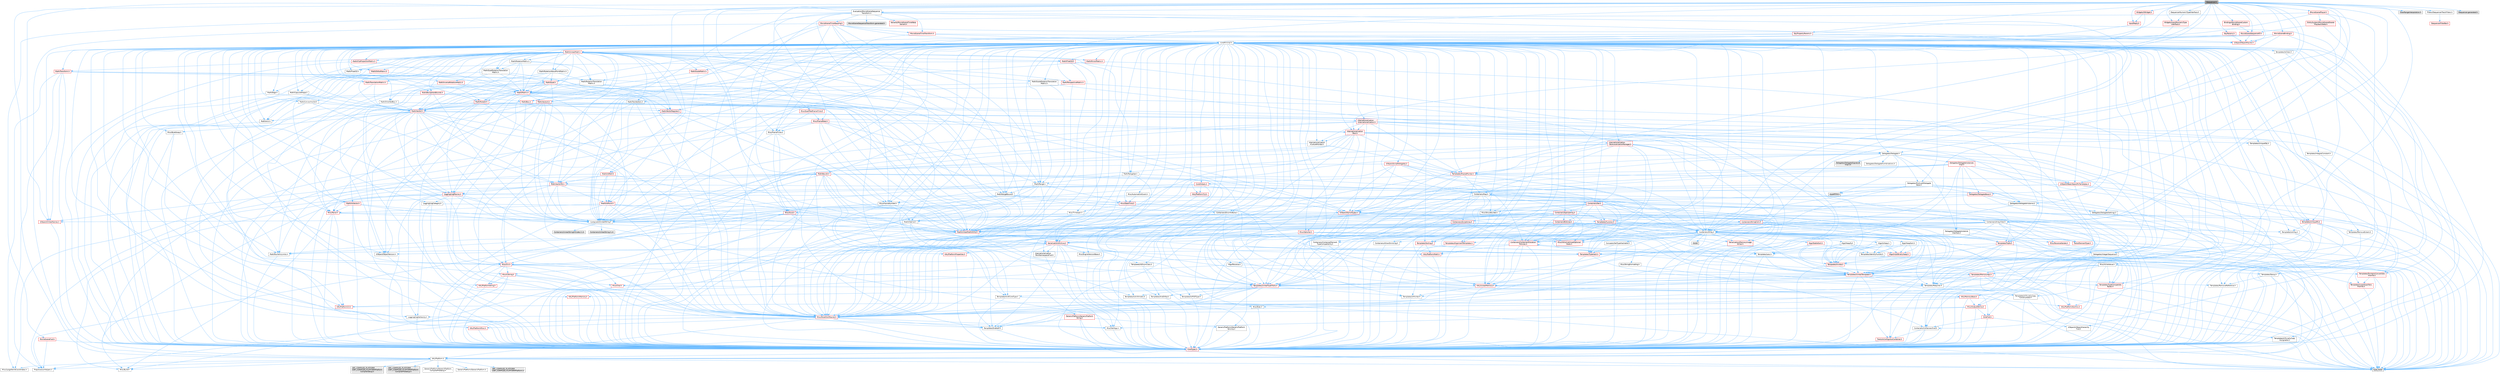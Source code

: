 digraph "ISequencer.h"
{
 // INTERACTIVE_SVG=YES
 // LATEX_PDF_SIZE
  bgcolor="transparent";
  edge [fontname=Helvetica,fontsize=10,labelfontname=Helvetica,labelfontsize=10];
  node [fontname=Helvetica,fontsize=10,shape=box,height=0.2,width=0.4];
  Node1 [id="Node000001",label="ISequencer.h",height=0.2,width=0.4,color="gray40", fillcolor="grey60", style="filled", fontcolor="black",tooltip=" "];
  Node1 -> Node2 [id="edge1_Node000001_Node000002",color="steelblue1",style="solid",tooltip=" "];
  Node2 [id="Node000002",label="Containers/Array.h",height=0.2,width=0.4,color="grey40", fillcolor="white", style="filled",URL="$df/dd0/Array_8h.html",tooltip=" "];
  Node2 -> Node3 [id="edge2_Node000002_Node000003",color="steelblue1",style="solid",tooltip=" "];
  Node3 [id="Node000003",label="CoreTypes.h",height=0.2,width=0.4,color="red", fillcolor="#FFF0F0", style="filled",URL="$dc/dec/CoreTypes_8h.html",tooltip=" "];
  Node3 -> Node4 [id="edge3_Node000003_Node000004",color="steelblue1",style="solid",tooltip=" "];
  Node4 [id="Node000004",label="HAL/Platform.h",height=0.2,width=0.4,color="grey40", fillcolor="white", style="filled",URL="$d9/dd0/Platform_8h.html",tooltip=" "];
  Node4 -> Node5 [id="edge4_Node000004_Node000005",color="steelblue1",style="solid",tooltip=" "];
  Node5 [id="Node000005",label="Misc/Build.h",height=0.2,width=0.4,color="grey40", fillcolor="white", style="filled",URL="$d3/dbb/Build_8h.html",tooltip=" "];
  Node4 -> Node6 [id="edge5_Node000004_Node000006",color="steelblue1",style="solid",tooltip=" "];
  Node6 [id="Node000006",label="Misc/LargeWorldCoordinates.h",height=0.2,width=0.4,color="grey40", fillcolor="white", style="filled",URL="$d2/dcb/LargeWorldCoordinates_8h.html",tooltip=" "];
  Node4 -> Node7 [id="edge6_Node000004_Node000007",color="steelblue1",style="solid",tooltip=" "];
  Node7 [id="Node000007",label="type_traits",height=0.2,width=0.4,color="grey60", fillcolor="#E0E0E0", style="filled",tooltip=" "];
  Node4 -> Node8 [id="edge7_Node000004_Node000008",color="steelblue1",style="solid",tooltip=" "];
  Node8 [id="Node000008",label="PreprocessorHelpers.h",height=0.2,width=0.4,color="grey40", fillcolor="white", style="filled",URL="$db/ddb/PreprocessorHelpers_8h.html",tooltip=" "];
  Node4 -> Node9 [id="edge8_Node000004_Node000009",color="steelblue1",style="solid",tooltip=" "];
  Node9 [id="Node000009",label="UBT_COMPILED_PLATFORM\l/UBT_COMPILED_PLATFORMPlatform\lCompilerPreSetup.h",height=0.2,width=0.4,color="grey60", fillcolor="#E0E0E0", style="filled",tooltip=" "];
  Node4 -> Node10 [id="edge9_Node000004_Node000010",color="steelblue1",style="solid",tooltip=" "];
  Node10 [id="Node000010",label="GenericPlatform/GenericPlatform\lCompilerPreSetup.h",height=0.2,width=0.4,color="grey40", fillcolor="white", style="filled",URL="$d9/dc8/GenericPlatformCompilerPreSetup_8h.html",tooltip=" "];
  Node4 -> Node11 [id="edge10_Node000004_Node000011",color="steelblue1",style="solid",tooltip=" "];
  Node11 [id="Node000011",label="GenericPlatform/GenericPlatform.h",height=0.2,width=0.4,color="grey40", fillcolor="white", style="filled",URL="$d6/d84/GenericPlatform_8h.html",tooltip=" "];
  Node4 -> Node12 [id="edge11_Node000004_Node000012",color="steelblue1",style="solid",tooltip=" "];
  Node12 [id="Node000012",label="UBT_COMPILED_PLATFORM\l/UBT_COMPILED_PLATFORMPlatform.h",height=0.2,width=0.4,color="grey60", fillcolor="#E0E0E0", style="filled",tooltip=" "];
  Node4 -> Node13 [id="edge12_Node000004_Node000013",color="steelblue1",style="solid",tooltip=" "];
  Node13 [id="Node000013",label="UBT_COMPILED_PLATFORM\l/UBT_COMPILED_PLATFORMPlatform\lCompilerSetup.h",height=0.2,width=0.4,color="grey60", fillcolor="#E0E0E0", style="filled",tooltip=" "];
  Node2 -> Node17 [id="edge13_Node000002_Node000017",color="steelblue1",style="solid",tooltip=" "];
  Node17 [id="Node000017",label="Misc/AssertionMacros.h",height=0.2,width=0.4,color="red", fillcolor="#FFF0F0", style="filled",URL="$d0/dfa/AssertionMacros_8h.html",tooltip=" "];
  Node17 -> Node3 [id="edge14_Node000017_Node000003",color="steelblue1",style="solid",tooltip=" "];
  Node17 -> Node4 [id="edge15_Node000017_Node000004",color="steelblue1",style="solid",tooltip=" "];
  Node17 -> Node18 [id="edge16_Node000017_Node000018",color="steelblue1",style="solid",tooltip=" "];
  Node18 [id="Node000018",label="HAL/PlatformMisc.h",height=0.2,width=0.4,color="red", fillcolor="#FFF0F0", style="filled",URL="$d0/df5/PlatformMisc_8h.html",tooltip=" "];
  Node18 -> Node3 [id="edge17_Node000018_Node000003",color="steelblue1",style="solid",tooltip=" "];
  Node17 -> Node8 [id="edge18_Node000017_Node000008",color="steelblue1",style="solid",tooltip=" "];
  Node17 -> Node54 [id="edge19_Node000017_Node000054",color="steelblue1",style="solid",tooltip=" "];
  Node54 [id="Node000054",label="Templates/EnableIf.h",height=0.2,width=0.4,color="grey40", fillcolor="white", style="filled",URL="$d7/d60/EnableIf_8h.html",tooltip=" "];
  Node54 -> Node3 [id="edge20_Node000054_Node000003",color="steelblue1",style="solid",tooltip=" "];
  Node17 -> Node60 [id="edge21_Node000017_Node000060",color="steelblue1",style="solid",tooltip=" "];
  Node60 [id="Node000060",label="Misc/VarArgs.h",height=0.2,width=0.4,color="grey40", fillcolor="white", style="filled",URL="$d5/d6f/VarArgs_8h.html",tooltip=" "];
  Node60 -> Node3 [id="edge22_Node000060_Node000003",color="steelblue1",style="solid",tooltip=" "];
  Node2 -> Node68 [id="edge23_Node000002_Node000068",color="steelblue1",style="solid",tooltip=" "];
  Node68 [id="Node000068",label="Misc/IntrusiveUnsetOptional\lState.h",height=0.2,width=0.4,color="red", fillcolor="#FFF0F0", style="filled",URL="$d2/d0a/IntrusiveUnsetOptionalState_8h.html",tooltip=" "];
  Node2 -> Node70 [id="edge24_Node000002_Node000070",color="steelblue1",style="solid",tooltip=" "];
  Node70 [id="Node000070",label="Misc/ReverseIterate.h",height=0.2,width=0.4,color="red", fillcolor="#FFF0F0", style="filled",URL="$db/de3/ReverseIterate_8h.html",tooltip=" "];
  Node70 -> Node4 [id="edge25_Node000070_Node000004",color="steelblue1",style="solid",tooltip=" "];
  Node2 -> Node72 [id="edge26_Node000002_Node000072",color="steelblue1",style="solid",tooltip=" "];
  Node72 [id="Node000072",label="HAL/UnrealMemory.h",height=0.2,width=0.4,color="red", fillcolor="#FFF0F0", style="filled",URL="$d9/d96/UnrealMemory_8h.html",tooltip=" "];
  Node72 -> Node3 [id="edge27_Node000072_Node000003",color="steelblue1",style="solid",tooltip=" "];
  Node72 -> Node76 [id="edge28_Node000072_Node000076",color="steelblue1",style="solid",tooltip=" "];
  Node76 [id="Node000076",label="HAL/MemoryBase.h",height=0.2,width=0.4,color="red", fillcolor="#FFF0F0", style="filled",URL="$d6/d9f/MemoryBase_8h.html",tooltip=" "];
  Node76 -> Node3 [id="edge29_Node000076_Node000003",color="steelblue1",style="solid",tooltip=" "];
  Node76 -> Node47 [id="edge30_Node000076_Node000047",color="steelblue1",style="solid",tooltip=" "];
  Node47 [id="Node000047",label="HAL/PlatformAtomics.h",height=0.2,width=0.4,color="red", fillcolor="#FFF0F0", style="filled",URL="$d3/d36/PlatformAtomics_8h.html",tooltip=" "];
  Node47 -> Node3 [id="edge31_Node000047_Node000003",color="steelblue1",style="solid",tooltip=" "];
  Node76 -> Node30 [id="edge32_Node000076_Node000030",color="steelblue1",style="solid",tooltip=" "];
  Node30 [id="Node000030",label="HAL/PlatformCrt.h",height=0.2,width=0.4,color="red", fillcolor="#FFF0F0", style="filled",URL="$d8/d75/PlatformCrt_8h.html",tooltip=" "];
  Node76 -> Node77 [id="edge33_Node000076_Node000077",color="steelblue1",style="solid",tooltip=" "];
  Node77 [id="Node000077",label="Misc/Exec.h",height=0.2,width=0.4,color="grey40", fillcolor="white", style="filled",URL="$de/ddb/Exec_8h.html",tooltip=" "];
  Node77 -> Node3 [id="edge34_Node000077_Node000003",color="steelblue1",style="solid",tooltip=" "];
  Node77 -> Node17 [id="edge35_Node000077_Node000017",color="steelblue1",style="solid",tooltip=" "];
  Node76 -> Node78 [id="edge36_Node000076_Node000078",color="steelblue1",style="solid",tooltip=" "];
  Node78 [id="Node000078",label="Misc/OutputDevice.h",height=0.2,width=0.4,color="red", fillcolor="#FFF0F0", style="filled",URL="$d7/d32/OutputDevice_8h.html",tooltip=" "];
  Node78 -> Node25 [id="edge37_Node000078_Node000025",color="steelblue1",style="solid",tooltip=" "];
  Node25 [id="Node000025",label="CoreFwd.h",height=0.2,width=0.4,color="red", fillcolor="#FFF0F0", style="filled",URL="$d1/d1e/CoreFwd_8h.html",tooltip=" "];
  Node25 -> Node3 [id="edge38_Node000025_Node000003",color="steelblue1",style="solid",tooltip=" "];
  Node25 -> Node26 [id="edge39_Node000025_Node000026",color="steelblue1",style="solid",tooltip=" "];
  Node26 [id="Node000026",label="Containers/ContainersFwd.h",height=0.2,width=0.4,color="grey40", fillcolor="white", style="filled",URL="$d4/d0a/ContainersFwd_8h.html",tooltip=" "];
  Node26 -> Node4 [id="edge40_Node000026_Node000004",color="steelblue1",style="solid",tooltip=" "];
  Node26 -> Node3 [id="edge41_Node000026_Node000003",color="steelblue1",style="solid",tooltip=" "];
  Node26 -> Node23 [id="edge42_Node000026_Node000023",color="steelblue1",style="solid",tooltip=" "];
  Node23 [id="Node000023",label="Traits/IsContiguousContainer.h",height=0.2,width=0.4,color="red", fillcolor="#FFF0F0", style="filled",URL="$d5/d3c/IsContiguousContainer_8h.html",tooltip=" "];
  Node23 -> Node3 [id="edge43_Node000023_Node000003",color="steelblue1",style="solid",tooltip=" "];
  Node25 -> Node28 [id="edge44_Node000025_Node000028",color="steelblue1",style="solid",tooltip=" "];
  Node28 [id="Node000028",label="UObject/UObjectHierarchy\lFwd.h",height=0.2,width=0.4,color="grey40", fillcolor="white", style="filled",URL="$d3/d13/UObjectHierarchyFwd_8h.html",tooltip=" "];
  Node78 -> Node3 [id="edge45_Node000078_Node000003",color="steelblue1",style="solid",tooltip=" "];
  Node78 -> Node79 [id="edge46_Node000078_Node000079",color="steelblue1",style="solid",tooltip=" "];
  Node79 [id="Node000079",label="Logging/LogVerbosity.h",height=0.2,width=0.4,color="grey40", fillcolor="white", style="filled",URL="$d2/d8f/LogVerbosity_8h.html",tooltip=" "];
  Node79 -> Node3 [id="edge47_Node000079_Node000003",color="steelblue1",style="solid",tooltip=" "];
  Node78 -> Node60 [id="edge48_Node000078_Node000060",color="steelblue1",style="solid",tooltip=" "];
  Node72 -> Node89 [id="edge49_Node000072_Node000089",color="steelblue1",style="solid",tooltip=" "];
  Node89 [id="Node000089",label="HAL/PlatformMemory.h",height=0.2,width=0.4,color="red", fillcolor="#FFF0F0", style="filled",URL="$de/d68/PlatformMemory_8h.html",tooltip=" "];
  Node89 -> Node3 [id="edge50_Node000089_Node000003",color="steelblue1",style="solid",tooltip=" "];
  Node72 -> Node92 [id="edge51_Node000072_Node000092",color="steelblue1",style="solid",tooltip=" "];
  Node92 [id="Node000092",label="Templates/IsPointer.h",height=0.2,width=0.4,color="grey40", fillcolor="white", style="filled",URL="$d7/d05/IsPointer_8h.html",tooltip=" "];
  Node92 -> Node3 [id="edge52_Node000092_Node000003",color="steelblue1",style="solid",tooltip=" "];
  Node2 -> Node93 [id="edge53_Node000002_Node000093",color="steelblue1",style="solid",tooltip=" "];
  Node93 [id="Node000093",label="Templates/UnrealTypeTraits.h",height=0.2,width=0.4,color="red", fillcolor="#FFF0F0", style="filled",URL="$d2/d2d/UnrealTypeTraits_8h.html",tooltip=" "];
  Node93 -> Node3 [id="edge54_Node000093_Node000003",color="steelblue1",style="solid",tooltip=" "];
  Node93 -> Node92 [id="edge55_Node000093_Node000092",color="steelblue1",style="solid",tooltip=" "];
  Node93 -> Node17 [id="edge56_Node000093_Node000017",color="steelblue1",style="solid",tooltip=" "];
  Node93 -> Node85 [id="edge57_Node000093_Node000085",color="steelblue1",style="solid",tooltip=" "];
  Node85 [id="Node000085",label="Templates/AndOrNot.h",height=0.2,width=0.4,color="grey40", fillcolor="white", style="filled",URL="$db/d0a/AndOrNot_8h.html",tooltip=" "];
  Node85 -> Node3 [id="edge58_Node000085_Node000003",color="steelblue1",style="solid",tooltip=" "];
  Node93 -> Node54 [id="edge59_Node000093_Node000054",color="steelblue1",style="solid",tooltip=" "];
  Node93 -> Node94 [id="edge60_Node000093_Node000094",color="steelblue1",style="solid",tooltip=" "];
  Node94 [id="Node000094",label="Templates/IsArithmetic.h",height=0.2,width=0.4,color="grey40", fillcolor="white", style="filled",URL="$d2/d5d/IsArithmetic_8h.html",tooltip=" "];
  Node94 -> Node3 [id="edge61_Node000094_Node000003",color="steelblue1",style="solid",tooltip=" "];
  Node93 -> Node96 [id="edge62_Node000093_Node000096",color="steelblue1",style="solid",tooltip=" "];
  Node96 [id="Node000096",label="Templates/IsPODType.h",height=0.2,width=0.4,color="grey40", fillcolor="white", style="filled",URL="$d7/db1/IsPODType_8h.html",tooltip=" "];
  Node96 -> Node3 [id="edge63_Node000096_Node000003",color="steelblue1",style="solid",tooltip=" "];
  Node93 -> Node97 [id="edge64_Node000093_Node000097",color="steelblue1",style="solid",tooltip=" "];
  Node97 [id="Node000097",label="Templates/IsUECoreType.h",height=0.2,width=0.4,color="grey40", fillcolor="white", style="filled",URL="$d1/db8/IsUECoreType_8h.html",tooltip=" "];
  Node97 -> Node3 [id="edge65_Node000097_Node000003",color="steelblue1",style="solid",tooltip=" "];
  Node97 -> Node7 [id="edge66_Node000097_Node000007",color="steelblue1",style="solid",tooltip=" "];
  Node93 -> Node86 [id="edge67_Node000093_Node000086",color="steelblue1",style="solid",tooltip=" "];
  Node86 [id="Node000086",label="Templates/IsTriviallyCopy\lConstructible.h",height=0.2,width=0.4,color="grey40", fillcolor="white", style="filled",URL="$d3/d78/IsTriviallyCopyConstructible_8h.html",tooltip=" "];
  Node86 -> Node3 [id="edge68_Node000086_Node000003",color="steelblue1",style="solid",tooltip=" "];
  Node86 -> Node7 [id="edge69_Node000086_Node000007",color="steelblue1",style="solid",tooltip=" "];
  Node2 -> Node98 [id="edge70_Node000002_Node000098",color="steelblue1",style="solid",tooltip=" "];
  Node98 [id="Node000098",label="Templates/UnrealTemplate.h",height=0.2,width=0.4,color="red", fillcolor="#FFF0F0", style="filled",URL="$d4/d24/UnrealTemplate_8h.html",tooltip=" "];
  Node98 -> Node3 [id="edge71_Node000098_Node000003",color="steelblue1",style="solid",tooltip=" "];
  Node98 -> Node92 [id="edge72_Node000098_Node000092",color="steelblue1",style="solid",tooltip=" "];
  Node98 -> Node72 [id="edge73_Node000098_Node000072",color="steelblue1",style="solid",tooltip=" "];
  Node98 -> Node93 [id="edge74_Node000098_Node000093",color="steelblue1",style="solid",tooltip=" "];
  Node98 -> Node101 [id="edge75_Node000098_Node000101",color="steelblue1",style="solid",tooltip=" "];
  Node101 [id="Node000101",label="Templates/RemoveReference.h",height=0.2,width=0.4,color="grey40", fillcolor="white", style="filled",URL="$da/dbe/RemoveReference_8h.html",tooltip=" "];
  Node101 -> Node3 [id="edge76_Node000101_Node000003",color="steelblue1",style="solid",tooltip=" "];
  Node98 -> Node62 [id="edge77_Node000098_Node000062",color="steelblue1",style="solid",tooltip=" "];
  Node62 [id="Node000062",label="Templates/Requires.h",height=0.2,width=0.4,color="grey40", fillcolor="white", style="filled",URL="$dc/d96/Requires_8h.html",tooltip=" "];
  Node62 -> Node54 [id="edge78_Node000062_Node000054",color="steelblue1",style="solid",tooltip=" "];
  Node62 -> Node7 [id="edge79_Node000062_Node000007",color="steelblue1",style="solid",tooltip=" "];
  Node98 -> Node102 [id="edge80_Node000098_Node000102",color="steelblue1",style="solid",tooltip=" "];
  Node102 [id="Node000102",label="Templates/TypeCompatible\lBytes.h",height=0.2,width=0.4,color="red", fillcolor="#FFF0F0", style="filled",URL="$df/d0a/TypeCompatibleBytes_8h.html",tooltip=" "];
  Node102 -> Node3 [id="edge81_Node000102_Node000003",color="steelblue1",style="solid",tooltip=" "];
  Node102 -> Node7 [id="edge82_Node000102_Node000007",color="steelblue1",style="solid",tooltip=" "];
  Node98 -> Node23 [id="edge83_Node000098_Node000023",color="steelblue1",style="solid",tooltip=" "];
  Node98 -> Node7 [id="edge84_Node000098_Node000007",color="steelblue1",style="solid",tooltip=" "];
  Node2 -> Node104 [id="edge85_Node000002_Node000104",color="steelblue1",style="solid",tooltip=" "];
  Node104 [id="Node000104",label="Containers/AllowShrinking.h",height=0.2,width=0.4,color="grey40", fillcolor="white", style="filled",URL="$d7/d1a/AllowShrinking_8h.html",tooltip=" "];
  Node104 -> Node3 [id="edge86_Node000104_Node000003",color="steelblue1",style="solid",tooltip=" "];
  Node2 -> Node105 [id="edge87_Node000002_Node000105",color="steelblue1",style="solid",tooltip=" "];
  Node105 [id="Node000105",label="Containers/ContainerAllocation\lPolicies.h",height=0.2,width=0.4,color="red", fillcolor="#FFF0F0", style="filled",URL="$d7/dff/ContainerAllocationPolicies_8h.html",tooltip=" "];
  Node105 -> Node3 [id="edge88_Node000105_Node000003",color="steelblue1",style="solid",tooltip=" "];
  Node105 -> Node105 [id="edge89_Node000105_Node000105",color="steelblue1",style="solid",tooltip=" "];
  Node105 -> Node107 [id="edge90_Node000105_Node000107",color="steelblue1",style="solid",tooltip=" "];
  Node107 [id="Node000107",label="HAL/PlatformMath.h",height=0.2,width=0.4,color="red", fillcolor="#FFF0F0", style="filled",URL="$dc/d53/PlatformMath_8h.html",tooltip=" "];
  Node107 -> Node3 [id="edge91_Node000107_Node000003",color="steelblue1",style="solid",tooltip=" "];
  Node105 -> Node72 [id="edge92_Node000105_Node000072",color="steelblue1",style="solid",tooltip=" "];
  Node105 -> Node40 [id="edge93_Node000105_Node000040",color="steelblue1",style="solid",tooltip=" "];
  Node40 [id="Node000040",label="Math/NumericLimits.h",height=0.2,width=0.4,color="grey40", fillcolor="white", style="filled",URL="$df/d1b/NumericLimits_8h.html",tooltip=" "];
  Node40 -> Node3 [id="edge94_Node000040_Node000003",color="steelblue1",style="solid",tooltip=" "];
  Node105 -> Node17 [id="edge95_Node000105_Node000017",color="steelblue1",style="solid",tooltip=" "];
  Node105 -> Node116 [id="edge96_Node000105_Node000116",color="steelblue1",style="solid",tooltip=" "];
  Node116 [id="Node000116",label="Templates/MemoryOps.h",height=0.2,width=0.4,color="red", fillcolor="#FFF0F0", style="filled",URL="$db/dea/MemoryOps_8h.html",tooltip=" "];
  Node116 -> Node3 [id="edge97_Node000116_Node000003",color="steelblue1",style="solid",tooltip=" "];
  Node116 -> Node72 [id="edge98_Node000116_Node000072",color="steelblue1",style="solid",tooltip=" "];
  Node116 -> Node87 [id="edge99_Node000116_Node000087",color="steelblue1",style="solid",tooltip=" "];
  Node87 [id="Node000087",label="Templates/IsTriviallyCopy\lAssignable.h",height=0.2,width=0.4,color="grey40", fillcolor="white", style="filled",URL="$d2/df2/IsTriviallyCopyAssignable_8h.html",tooltip=" "];
  Node87 -> Node3 [id="edge100_Node000087_Node000003",color="steelblue1",style="solid",tooltip=" "];
  Node87 -> Node7 [id="edge101_Node000087_Node000007",color="steelblue1",style="solid",tooltip=" "];
  Node116 -> Node86 [id="edge102_Node000116_Node000086",color="steelblue1",style="solid",tooltip=" "];
  Node116 -> Node62 [id="edge103_Node000116_Node000062",color="steelblue1",style="solid",tooltip=" "];
  Node116 -> Node93 [id="edge104_Node000116_Node000093",color="steelblue1",style="solid",tooltip=" "];
  Node116 -> Node7 [id="edge105_Node000116_Node000007",color="steelblue1",style="solid",tooltip=" "];
  Node105 -> Node102 [id="edge106_Node000105_Node000102",color="steelblue1",style="solid",tooltip=" "];
  Node105 -> Node7 [id="edge107_Node000105_Node000007",color="steelblue1",style="solid",tooltip=" "];
  Node2 -> Node117 [id="edge108_Node000002_Node000117",color="steelblue1",style="solid",tooltip=" "];
  Node117 [id="Node000117",label="Containers/ContainerElement\lTypeCompatibility.h",height=0.2,width=0.4,color="grey40", fillcolor="white", style="filled",URL="$df/ddf/ContainerElementTypeCompatibility_8h.html",tooltip=" "];
  Node117 -> Node3 [id="edge109_Node000117_Node000003",color="steelblue1",style="solid",tooltip=" "];
  Node117 -> Node93 [id="edge110_Node000117_Node000093",color="steelblue1",style="solid",tooltip=" "];
  Node2 -> Node118 [id="edge111_Node000002_Node000118",color="steelblue1",style="solid",tooltip=" "];
  Node118 [id="Node000118",label="Serialization/Archive.h",height=0.2,width=0.4,color="red", fillcolor="#FFF0F0", style="filled",URL="$d7/d3b/Archive_8h.html",tooltip=" "];
  Node118 -> Node25 [id="edge112_Node000118_Node000025",color="steelblue1",style="solid",tooltip=" "];
  Node118 -> Node3 [id="edge113_Node000118_Node000003",color="steelblue1",style="solid",tooltip=" "];
  Node118 -> Node119 [id="edge114_Node000118_Node000119",color="steelblue1",style="solid",tooltip=" "];
  Node119 [id="Node000119",label="HAL/PlatformProperties.h",height=0.2,width=0.4,color="red", fillcolor="#FFF0F0", style="filled",URL="$d9/db0/PlatformProperties_8h.html",tooltip=" "];
  Node119 -> Node3 [id="edge115_Node000119_Node000003",color="steelblue1",style="solid",tooltip=" "];
  Node118 -> Node122 [id="edge116_Node000118_Node000122",color="steelblue1",style="solid",tooltip=" "];
  Node122 [id="Node000122",label="Internationalization\l/TextNamespaceFwd.h",height=0.2,width=0.4,color="grey40", fillcolor="white", style="filled",URL="$d8/d97/TextNamespaceFwd_8h.html",tooltip=" "];
  Node122 -> Node3 [id="edge117_Node000122_Node000003",color="steelblue1",style="solid",tooltip=" "];
  Node118 -> Node17 [id="edge118_Node000118_Node000017",color="steelblue1",style="solid",tooltip=" "];
  Node118 -> Node5 [id="edge119_Node000118_Node000005",color="steelblue1",style="solid",tooltip=" "];
  Node118 -> Node123 [id="edge120_Node000118_Node000123",color="steelblue1",style="solid",tooltip=" "];
  Node123 [id="Node000123",label="Misc/EngineVersionBase.h",height=0.2,width=0.4,color="grey40", fillcolor="white", style="filled",URL="$d5/d2b/EngineVersionBase_8h.html",tooltip=" "];
  Node123 -> Node3 [id="edge121_Node000123_Node000003",color="steelblue1",style="solid",tooltip=" "];
  Node118 -> Node60 [id="edge122_Node000118_Node000060",color="steelblue1",style="solid",tooltip=" "];
  Node118 -> Node54 [id="edge123_Node000118_Node000054",color="steelblue1",style="solid",tooltip=" "];
  Node118 -> Node126 [id="edge124_Node000118_Node000126",color="steelblue1",style="solid",tooltip=" "];
  Node126 [id="Node000126",label="Templates/IsEnumClass.h",height=0.2,width=0.4,color="grey40", fillcolor="white", style="filled",URL="$d7/d15/IsEnumClass_8h.html",tooltip=" "];
  Node126 -> Node3 [id="edge125_Node000126_Node000003",color="steelblue1",style="solid",tooltip=" "];
  Node126 -> Node85 [id="edge126_Node000126_Node000085",color="steelblue1",style="solid",tooltip=" "];
  Node118 -> Node98 [id="edge127_Node000118_Node000098",color="steelblue1",style="solid",tooltip=" "];
  Node118 -> Node127 [id="edge128_Node000118_Node000127",color="steelblue1",style="solid",tooltip=" "];
  Node127 [id="Node000127",label="UObject/ObjectVersion.h",height=0.2,width=0.4,color="grey40", fillcolor="white", style="filled",URL="$da/d63/ObjectVersion_8h.html",tooltip=" "];
  Node127 -> Node3 [id="edge129_Node000127_Node000003",color="steelblue1",style="solid",tooltip=" "];
  Node2 -> Node128 [id="edge130_Node000002_Node000128",color="steelblue1",style="solid",tooltip=" "];
  Node128 [id="Node000128",label="Serialization/MemoryImage\lWriter.h",height=0.2,width=0.4,color="red", fillcolor="#FFF0F0", style="filled",URL="$d0/d08/MemoryImageWriter_8h.html",tooltip=" "];
  Node128 -> Node3 [id="edge131_Node000128_Node000003",color="steelblue1",style="solid",tooltip=" "];
  Node2 -> Node142 [id="edge132_Node000002_Node000142",color="steelblue1",style="solid",tooltip=" "];
  Node142 [id="Node000142",label="Algo/Heapify.h",height=0.2,width=0.4,color="grey40", fillcolor="white", style="filled",URL="$d0/d2a/Heapify_8h.html",tooltip=" "];
  Node142 -> Node143 [id="edge133_Node000142_Node000143",color="steelblue1",style="solid",tooltip=" "];
  Node143 [id="Node000143",label="Algo/Impl/BinaryHeap.h",height=0.2,width=0.4,color="red", fillcolor="#FFF0F0", style="filled",URL="$d7/da3/Algo_2Impl_2BinaryHeap_8h.html",tooltip=" "];
  Node143 -> Node144 [id="edge134_Node000143_Node000144",color="steelblue1",style="solid",tooltip=" "];
  Node144 [id="Node000144",label="Templates/Invoke.h",height=0.2,width=0.4,color="red", fillcolor="#FFF0F0", style="filled",URL="$d7/deb/Invoke_8h.html",tooltip=" "];
  Node144 -> Node3 [id="edge135_Node000144_Node000003",color="steelblue1",style="solid",tooltip=" "];
  Node144 -> Node98 [id="edge136_Node000144_Node000098",color="steelblue1",style="solid",tooltip=" "];
  Node144 -> Node7 [id="edge137_Node000144_Node000007",color="steelblue1",style="solid",tooltip=" "];
  Node143 -> Node7 [id="edge138_Node000143_Node000007",color="steelblue1",style="solid",tooltip=" "];
  Node142 -> Node148 [id="edge139_Node000142_Node000148",color="steelblue1",style="solid",tooltip=" "];
  Node148 [id="Node000148",label="Templates/IdentityFunctor.h",height=0.2,width=0.4,color="grey40", fillcolor="white", style="filled",URL="$d7/d2e/IdentityFunctor_8h.html",tooltip=" "];
  Node148 -> Node4 [id="edge140_Node000148_Node000004",color="steelblue1",style="solid",tooltip=" "];
  Node142 -> Node144 [id="edge141_Node000142_Node000144",color="steelblue1",style="solid",tooltip=" "];
  Node142 -> Node149 [id="edge142_Node000142_Node000149",color="steelblue1",style="solid",tooltip=" "];
  Node149 [id="Node000149",label="Templates/Less.h",height=0.2,width=0.4,color="grey40", fillcolor="white", style="filled",URL="$de/dc8/Less_8h.html",tooltip=" "];
  Node149 -> Node3 [id="edge143_Node000149_Node000003",color="steelblue1",style="solid",tooltip=" "];
  Node149 -> Node98 [id="edge144_Node000149_Node000098",color="steelblue1",style="solid",tooltip=" "];
  Node142 -> Node98 [id="edge145_Node000142_Node000098",color="steelblue1",style="solid",tooltip=" "];
  Node2 -> Node150 [id="edge146_Node000002_Node000150",color="steelblue1",style="solid",tooltip=" "];
  Node150 [id="Node000150",label="Algo/HeapSort.h",height=0.2,width=0.4,color="grey40", fillcolor="white", style="filled",URL="$d3/d92/HeapSort_8h.html",tooltip=" "];
  Node150 -> Node143 [id="edge147_Node000150_Node000143",color="steelblue1",style="solid",tooltip=" "];
  Node150 -> Node148 [id="edge148_Node000150_Node000148",color="steelblue1",style="solid",tooltip=" "];
  Node150 -> Node149 [id="edge149_Node000150_Node000149",color="steelblue1",style="solid",tooltip=" "];
  Node150 -> Node98 [id="edge150_Node000150_Node000098",color="steelblue1",style="solid",tooltip=" "];
  Node2 -> Node151 [id="edge151_Node000002_Node000151",color="steelblue1",style="solid",tooltip=" "];
  Node151 [id="Node000151",label="Algo/IsHeap.h",height=0.2,width=0.4,color="grey40", fillcolor="white", style="filled",URL="$de/d32/IsHeap_8h.html",tooltip=" "];
  Node151 -> Node143 [id="edge152_Node000151_Node000143",color="steelblue1",style="solid",tooltip=" "];
  Node151 -> Node148 [id="edge153_Node000151_Node000148",color="steelblue1",style="solid",tooltip=" "];
  Node151 -> Node144 [id="edge154_Node000151_Node000144",color="steelblue1",style="solid",tooltip=" "];
  Node151 -> Node149 [id="edge155_Node000151_Node000149",color="steelblue1",style="solid",tooltip=" "];
  Node151 -> Node98 [id="edge156_Node000151_Node000098",color="steelblue1",style="solid",tooltip=" "];
  Node2 -> Node143 [id="edge157_Node000002_Node000143",color="steelblue1",style="solid",tooltip=" "];
  Node2 -> Node152 [id="edge158_Node000002_Node000152",color="steelblue1",style="solid",tooltip=" "];
  Node152 [id="Node000152",label="Algo/StableSort.h",height=0.2,width=0.4,color="red", fillcolor="#FFF0F0", style="filled",URL="$d7/d3c/StableSort_8h.html",tooltip=" "];
  Node152 -> Node148 [id="edge159_Node000152_Node000148",color="steelblue1",style="solid",tooltip=" "];
  Node152 -> Node144 [id="edge160_Node000152_Node000144",color="steelblue1",style="solid",tooltip=" "];
  Node152 -> Node149 [id="edge161_Node000152_Node000149",color="steelblue1",style="solid",tooltip=" "];
  Node152 -> Node98 [id="edge162_Node000152_Node000098",color="steelblue1",style="solid",tooltip=" "];
  Node2 -> Node155 [id="edge163_Node000002_Node000155",color="steelblue1",style="solid",tooltip=" "];
  Node155 [id="Node000155",label="Concepts/GetTypeHashable.h",height=0.2,width=0.4,color="grey40", fillcolor="white", style="filled",URL="$d3/da2/GetTypeHashable_8h.html",tooltip=" "];
  Node155 -> Node3 [id="edge164_Node000155_Node000003",color="steelblue1",style="solid",tooltip=" "];
  Node155 -> Node133 [id="edge165_Node000155_Node000133",color="steelblue1",style="solid",tooltip=" "];
  Node133 [id="Node000133",label="Templates/TypeHash.h",height=0.2,width=0.4,color="red", fillcolor="#FFF0F0", style="filled",URL="$d1/d62/TypeHash_8h.html",tooltip=" "];
  Node133 -> Node3 [id="edge166_Node000133_Node000003",color="steelblue1",style="solid",tooltip=" "];
  Node133 -> Node62 [id="edge167_Node000133_Node000062",color="steelblue1",style="solid",tooltip=" "];
  Node133 -> Node134 [id="edge168_Node000133_Node000134",color="steelblue1",style="solid",tooltip=" "];
  Node134 [id="Node000134",label="Misc/Crc.h",height=0.2,width=0.4,color="red", fillcolor="#FFF0F0", style="filled",URL="$d4/dd2/Crc_8h.html",tooltip=" "];
  Node134 -> Node3 [id="edge169_Node000134_Node000003",color="steelblue1",style="solid",tooltip=" "];
  Node134 -> Node74 [id="edge170_Node000134_Node000074",color="steelblue1",style="solid",tooltip=" "];
  Node74 [id="Node000074",label="HAL/PlatformString.h",height=0.2,width=0.4,color="red", fillcolor="#FFF0F0", style="filled",URL="$db/db5/PlatformString_8h.html",tooltip=" "];
  Node74 -> Node3 [id="edge171_Node000074_Node000003",color="steelblue1",style="solid",tooltip=" "];
  Node134 -> Node17 [id="edge172_Node000134_Node000017",color="steelblue1",style="solid",tooltip=" "];
  Node134 -> Node135 [id="edge173_Node000134_Node000135",color="steelblue1",style="solid",tooltip=" "];
  Node135 [id="Node000135",label="Misc/CString.h",height=0.2,width=0.4,color="red", fillcolor="#FFF0F0", style="filled",URL="$d2/d49/CString_8h.html",tooltip=" "];
  Node135 -> Node3 [id="edge174_Node000135_Node000003",color="steelblue1",style="solid",tooltip=" "];
  Node135 -> Node30 [id="edge175_Node000135_Node000030",color="steelblue1",style="solid",tooltip=" "];
  Node135 -> Node74 [id="edge176_Node000135_Node000074",color="steelblue1",style="solid",tooltip=" "];
  Node135 -> Node17 [id="edge177_Node000135_Node000017",color="steelblue1",style="solid",tooltip=" "];
  Node135 -> Node136 [id="edge178_Node000135_Node000136",color="steelblue1",style="solid",tooltip=" "];
  Node136 [id="Node000136",label="Misc/Char.h",height=0.2,width=0.4,color="red", fillcolor="#FFF0F0", style="filled",URL="$d0/d58/Char_8h.html",tooltip=" "];
  Node136 -> Node3 [id="edge179_Node000136_Node000003",color="steelblue1",style="solid",tooltip=" "];
  Node136 -> Node7 [id="edge180_Node000136_Node000007",color="steelblue1",style="solid",tooltip=" "];
  Node135 -> Node60 [id="edge181_Node000135_Node000060",color="steelblue1",style="solid",tooltip=" "];
  Node134 -> Node136 [id="edge182_Node000134_Node000136",color="steelblue1",style="solid",tooltip=" "];
  Node134 -> Node93 [id="edge183_Node000134_Node000093",color="steelblue1",style="solid",tooltip=" "];
  Node133 -> Node7 [id="edge184_Node000133_Node000007",color="steelblue1",style="solid",tooltip=" "];
  Node2 -> Node148 [id="edge185_Node000002_Node000148",color="steelblue1",style="solid",tooltip=" "];
  Node2 -> Node144 [id="edge186_Node000002_Node000144",color="steelblue1",style="solid",tooltip=" "];
  Node2 -> Node149 [id="edge187_Node000002_Node000149",color="steelblue1",style="solid",tooltip=" "];
  Node2 -> Node156 [id="edge188_Node000002_Node000156",color="steelblue1",style="solid",tooltip=" "];
  Node156 [id="Node000156",label="Templates/LosesQualifiers\lFromTo.h",height=0.2,width=0.4,color="red", fillcolor="#FFF0F0", style="filled",URL="$d2/db3/LosesQualifiersFromTo_8h.html",tooltip=" "];
  Node156 -> Node7 [id="edge189_Node000156_Node000007",color="steelblue1",style="solid",tooltip=" "];
  Node2 -> Node62 [id="edge190_Node000002_Node000062",color="steelblue1",style="solid",tooltip=" "];
  Node2 -> Node157 [id="edge191_Node000002_Node000157",color="steelblue1",style="solid",tooltip=" "];
  Node157 [id="Node000157",label="Templates/Sorting.h",height=0.2,width=0.4,color="red", fillcolor="#FFF0F0", style="filled",URL="$d3/d9e/Sorting_8h.html",tooltip=" "];
  Node157 -> Node3 [id="edge192_Node000157_Node000003",color="steelblue1",style="solid",tooltip=" "];
  Node157 -> Node107 [id="edge193_Node000157_Node000107",color="steelblue1",style="solid",tooltip=" "];
  Node157 -> Node149 [id="edge194_Node000157_Node000149",color="steelblue1",style="solid",tooltip=" "];
  Node2 -> Node161 [id="edge195_Node000002_Node000161",color="steelblue1",style="solid",tooltip=" "];
  Node161 [id="Node000161",label="Templates/AlignmentTemplates.h",height=0.2,width=0.4,color="red", fillcolor="#FFF0F0", style="filled",URL="$dd/d32/AlignmentTemplates_8h.html",tooltip=" "];
  Node161 -> Node3 [id="edge196_Node000161_Node000003",color="steelblue1",style="solid",tooltip=" "];
  Node161 -> Node92 [id="edge197_Node000161_Node000092",color="steelblue1",style="solid",tooltip=" "];
  Node2 -> Node21 [id="edge198_Node000002_Node000021",color="steelblue1",style="solid",tooltip=" "];
  Node21 [id="Node000021",label="Traits/ElementType.h",height=0.2,width=0.4,color="red", fillcolor="#FFF0F0", style="filled",URL="$d5/d4f/ElementType_8h.html",tooltip=" "];
  Node21 -> Node4 [id="edge199_Node000021_Node000004",color="steelblue1",style="solid",tooltip=" "];
  Node21 -> Node7 [id="edge200_Node000021_Node000007",color="steelblue1",style="solid",tooltip=" "];
  Node2 -> Node113 [id="edge201_Node000002_Node000113",color="steelblue1",style="solid",tooltip=" "];
  Node113 [id="Node000113",label="limits",height=0.2,width=0.4,color="grey60", fillcolor="#E0E0E0", style="filled",tooltip=" "];
  Node2 -> Node7 [id="edge202_Node000002_Node000007",color="steelblue1",style="solid",tooltip=" "];
  Node1 -> Node162 [id="edge203_Node000001_Node000162",color="steelblue1",style="solid",tooltip=" "];
  Node162 [id="Node000162",label="Containers/ArrayView.h",height=0.2,width=0.4,color="grey40", fillcolor="white", style="filled",URL="$d7/df4/ArrayView_8h.html",tooltip=" "];
  Node162 -> Node3 [id="edge204_Node000162_Node000003",color="steelblue1",style="solid",tooltip=" "];
  Node162 -> Node26 [id="edge205_Node000162_Node000026",color="steelblue1",style="solid",tooltip=" "];
  Node162 -> Node17 [id="edge206_Node000162_Node000017",color="steelblue1",style="solid",tooltip=" "];
  Node162 -> Node70 [id="edge207_Node000162_Node000070",color="steelblue1",style="solid",tooltip=" "];
  Node162 -> Node68 [id="edge208_Node000162_Node000068",color="steelblue1",style="solid",tooltip=" "];
  Node162 -> Node144 [id="edge209_Node000162_Node000144",color="steelblue1",style="solid",tooltip=" "];
  Node162 -> Node93 [id="edge210_Node000162_Node000093",color="steelblue1",style="solid",tooltip=" "];
  Node162 -> Node21 [id="edge211_Node000162_Node000021",color="steelblue1",style="solid",tooltip=" "];
  Node162 -> Node2 [id="edge212_Node000162_Node000002",color="steelblue1",style="solid",tooltip=" "];
  Node162 -> Node160 [id="edge213_Node000162_Node000160",color="steelblue1",style="solid",tooltip=" "];
  Node160 [id="Node000160",label="Math/UnrealMathUtility.h",height=0.2,width=0.4,color="red", fillcolor="#FFF0F0", style="filled",URL="$db/db8/UnrealMathUtility_8h.html",tooltip=" "];
  Node160 -> Node3 [id="edge214_Node000160_Node000003",color="steelblue1",style="solid",tooltip=" "];
  Node160 -> Node17 [id="edge215_Node000160_Node000017",color="steelblue1",style="solid",tooltip=" "];
  Node160 -> Node107 [id="edge216_Node000160_Node000107",color="steelblue1",style="solid",tooltip=" "];
  Node160 -> Node62 [id="edge217_Node000160_Node000062",color="steelblue1",style="solid",tooltip=" "];
  Node162 -> Node7 [id="edge218_Node000162_Node000007",color="steelblue1",style="solid",tooltip=" "];
  Node1 -> Node163 [id="edge219_Node000001_Node000163",color="steelblue1",style="solid",tooltip=" "];
  Node163 [id="Node000163",label="Containers/UnrealString.h",height=0.2,width=0.4,color="grey40", fillcolor="white", style="filled",URL="$d5/dba/UnrealString_8h.html",tooltip=" "];
  Node163 -> Node164 [id="edge220_Node000163_Node000164",color="steelblue1",style="solid",tooltip=" "];
  Node164 [id="Node000164",label="Containers/UnrealStringIncludes.h.inl",height=0.2,width=0.4,color="grey60", fillcolor="#E0E0E0", style="filled",tooltip=" "];
  Node163 -> Node165 [id="edge221_Node000163_Node000165",color="steelblue1",style="solid",tooltip=" "];
  Node165 [id="Node000165",label="Containers/UnrealString.h.inl",height=0.2,width=0.4,color="grey60", fillcolor="#E0E0E0", style="filled",tooltip=" "];
  Node163 -> Node166 [id="edge222_Node000163_Node000166",color="steelblue1",style="solid",tooltip=" "];
  Node166 [id="Node000166",label="Misc/StringFormatArg.h",height=0.2,width=0.4,color="grey40", fillcolor="white", style="filled",URL="$d2/d16/StringFormatArg_8h.html",tooltip=" "];
  Node166 -> Node26 [id="edge223_Node000166_Node000026",color="steelblue1",style="solid",tooltip=" "];
  Node1 -> Node167 [id="edge224_Node000001_Node000167",color="steelblue1",style="solid",tooltip=" "];
  Node167 [id="Node000167",label="CoreMinimal.h",height=0.2,width=0.4,color="grey40", fillcolor="white", style="filled",URL="$d7/d67/CoreMinimal_8h.html",tooltip=" "];
  Node167 -> Node3 [id="edge225_Node000167_Node000003",color="steelblue1",style="solid",tooltip=" "];
  Node167 -> Node25 [id="edge226_Node000167_Node000025",color="steelblue1",style="solid",tooltip=" "];
  Node167 -> Node28 [id="edge227_Node000167_Node000028",color="steelblue1",style="solid",tooltip=" "];
  Node167 -> Node26 [id="edge228_Node000167_Node000026",color="steelblue1",style="solid",tooltip=" "];
  Node167 -> Node60 [id="edge229_Node000167_Node000060",color="steelblue1",style="solid",tooltip=" "];
  Node167 -> Node79 [id="edge230_Node000167_Node000079",color="steelblue1",style="solid",tooltip=" "];
  Node167 -> Node78 [id="edge231_Node000167_Node000078",color="steelblue1",style="solid",tooltip=" "];
  Node167 -> Node30 [id="edge232_Node000167_Node000030",color="steelblue1",style="solid",tooltip=" "];
  Node167 -> Node18 [id="edge233_Node000167_Node000018",color="steelblue1",style="solid",tooltip=" "];
  Node167 -> Node17 [id="edge234_Node000167_Node000017",color="steelblue1",style="solid",tooltip=" "];
  Node167 -> Node92 [id="edge235_Node000167_Node000092",color="steelblue1",style="solid",tooltip=" "];
  Node167 -> Node89 [id="edge236_Node000167_Node000089",color="steelblue1",style="solid",tooltip=" "];
  Node167 -> Node47 [id="edge237_Node000167_Node000047",color="steelblue1",style="solid",tooltip=" "];
  Node167 -> Node77 [id="edge238_Node000167_Node000077",color="steelblue1",style="solid",tooltip=" "];
  Node167 -> Node76 [id="edge239_Node000167_Node000076",color="steelblue1",style="solid",tooltip=" "];
  Node167 -> Node72 [id="edge240_Node000167_Node000072",color="steelblue1",style="solid",tooltip=" "];
  Node167 -> Node94 [id="edge241_Node000167_Node000094",color="steelblue1",style="solid",tooltip=" "];
  Node167 -> Node85 [id="edge242_Node000167_Node000085",color="steelblue1",style="solid",tooltip=" "];
  Node167 -> Node96 [id="edge243_Node000167_Node000096",color="steelblue1",style="solid",tooltip=" "];
  Node167 -> Node97 [id="edge244_Node000167_Node000097",color="steelblue1",style="solid",tooltip=" "];
  Node167 -> Node86 [id="edge245_Node000167_Node000086",color="steelblue1",style="solid",tooltip=" "];
  Node167 -> Node93 [id="edge246_Node000167_Node000093",color="steelblue1",style="solid",tooltip=" "];
  Node167 -> Node54 [id="edge247_Node000167_Node000054",color="steelblue1",style="solid",tooltip=" "];
  Node167 -> Node101 [id="edge248_Node000167_Node000101",color="steelblue1",style="solid",tooltip=" "];
  Node167 -> Node168 [id="edge249_Node000167_Node000168",color="steelblue1",style="solid",tooltip=" "];
  Node168 [id="Node000168",label="Templates/IntegralConstant.h",height=0.2,width=0.4,color="grey40", fillcolor="white", style="filled",URL="$db/d1b/IntegralConstant_8h.html",tooltip=" "];
  Node168 -> Node3 [id="edge250_Node000168_Node000003",color="steelblue1",style="solid",tooltip=" "];
  Node167 -> Node169 [id="edge251_Node000167_Node000169",color="steelblue1",style="solid",tooltip=" "];
  Node169 [id="Node000169",label="Templates/IsClass.h",height=0.2,width=0.4,color="grey40", fillcolor="white", style="filled",URL="$db/dcb/IsClass_8h.html",tooltip=" "];
  Node169 -> Node3 [id="edge252_Node000169_Node000003",color="steelblue1",style="solid",tooltip=" "];
  Node167 -> Node102 [id="edge253_Node000167_Node000102",color="steelblue1",style="solid",tooltip=" "];
  Node167 -> Node23 [id="edge254_Node000167_Node000023",color="steelblue1",style="solid",tooltip=" "];
  Node167 -> Node98 [id="edge255_Node000167_Node000098",color="steelblue1",style="solid",tooltip=" "];
  Node167 -> Node40 [id="edge256_Node000167_Node000040",color="steelblue1",style="solid",tooltip=" "];
  Node167 -> Node107 [id="edge257_Node000167_Node000107",color="steelblue1",style="solid",tooltip=" "];
  Node167 -> Node87 [id="edge258_Node000167_Node000087",color="steelblue1",style="solid",tooltip=" "];
  Node167 -> Node116 [id="edge259_Node000167_Node000116",color="steelblue1",style="solid",tooltip=" "];
  Node167 -> Node105 [id="edge260_Node000167_Node000105",color="steelblue1",style="solid",tooltip=" "];
  Node167 -> Node126 [id="edge261_Node000167_Node000126",color="steelblue1",style="solid",tooltip=" "];
  Node167 -> Node119 [id="edge262_Node000167_Node000119",color="steelblue1",style="solid",tooltip=" "];
  Node167 -> Node123 [id="edge263_Node000167_Node000123",color="steelblue1",style="solid",tooltip=" "];
  Node167 -> Node122 [id="edge264_Node000167_Node000122",color="steelblue1",style="solid",tooltip=" "];
  Node167 -> Node118 [id="edge265_Node000167_Node000118",color="steelblue1",style="solid",tooltip=" "];
  Node167 -> Node149 [id="edge266_Node000167_Node000149",color="steelblue1",style="solid",tooltip=" "];
  Node167 -> Node157 [id="edge267_Node000167_Node000157",color="steelblue1",style="solid",tooltip=" "];
  Node167 -> Node136 [id="edge268_Node000167_Node000136",color="steelblue1",style="solid",tooltip=" "];
  Node167 -> Node170 [id="edge269_Node000167_Node000170",color="steelblue1",style="solid",tooltip=" "];
  Node170 [id="Node000170",label="GenericPlatform/GenericPlatform\lStricmp.h",height=0.2,width=0.4,color="grey40", fillcolor="white", style="filled",URL="$d2/d86/GenericPlatformStricmp_8h.html",tooltip=" "];
  Node170 -> Node3 [id="edge270_Node000170_Node000003",color="steelblue1",style="solid",tooltip=" "];
  Node167 -> Node171 [id="edge271_Node000167_Node000171",color="steelblue1",style="solid",tooltip=" "];
  Node171 [id="Node000171",label="GenericPlatform/GenericPlatform\lString.h",height=0.2,width=0.4,color="red", fillcolor="#FFF0F0", style="filled",URL="$dd/d20/GenericPlatformString_8h.html",tooltip=" "];
  Node171 -> Node3 [id="edge272_Node000171_Node000003",color="steelblue1",style="solid",tooltip=" "];
  Node171 -> Node170 [id="edge273_Node000171_Node000170",color="steelblue1",style="solid",tooltip=" "];
  Node171 -> Node54 [id="edge274_Node000171_Node000054",color="steelblue1",style="solid",tooltip=" "];
  Node171 -> Node7 [id="edge275_Node000171_Node000007",color="steelblue1",style="solid",tooltip=" "];
  Node167 -> Node74 [id="edge276_Node000167_Node000074",color="steelblue1",style="solid",tooltip=" "];
  Node167 -> Node135 [id="edge277_Node000167_Node000135",color="steelblue1",style="solid",tooltip=" "];
  Node167 -> Node134 [id="edge278_Node000167_Node000134",color="steelblue1",style="solid",tooltip=" "];
  Node167 -> Node160 [id="edge279_Node000167_Node000160",color="steelblue1",style="solid",tooltip=" "];
  Node167 -> Node163 [id="edge280_Node000167_Node000163",color="steelblue1",style="solid",tooltip=" "];
  Node167 -> Node2 [id="edge281_Node000167_Node000002",color="steelblue1",style="solid",tooltip=" "];
  Node167 -> Node174 [id="edge282_Node000167_Node000174",color="steelblue1",style="solid",tooltip=" "];
  Node174 [id="Node000174",label="Misc/FrameNumber.h",height=0.2,width=0.4,color="grey40", fillcolor="white", style="filled",URL="$dd/dbd/FrameNumber_8h.html",tooltip=" "];
  Node174 -> Node3 [id="edge283_Node000174_Node000003",color="steelblue1",style="solid",tooltip=" "];
  Node174 -> Node40 [id="edge284_Node000174_Node000040",color="steelblue1",style="solid",tooltip=" "];
  Node174 -> Node160 [id="edge285_Node000174_Node000160",color="steelblue1",style="solid",tooltip=" "];
  Node174 -> Node54 [id="edge286_Node000174_Node000054",color="steelblue1",style="solid",tooltip=" "];
  Node174 -> Node93 [id="edge287_Node000174_Node000093",color="steelblue1",style="solid",tooltip=" "];
  Node167 -> Node175 [id="edge288_Node000167_Node000175",color="steelblue1",style="solid",tooltip=" "];
  Node175 [id="Node000175",label="Misc/Timespan.h",height=0.2,width=0.4,color="grey40", fillcolor="white", style="filled",URL="$da/dd9/Timespan_8h.html",tooltip=" "];
  Node175 -> Node3 [id="edge289_Node000175_Node000003",color="steelblue1",style="solid",tooltip=" "];
  Node175 -> Node176 [id="edge290_Node000175_Node000176",color="steelblue1",style="solid",tooltip=" "];
  Node176 [id="Node000176",label="Math/Interval.h",height=0.2,width=0.4,color="grey40", fillcolor="white", style="filled",URL="$d1/d55/Interval_8h.html",tooltip=" "];
  Node176 -> Node3 [id="edge291_Node000176_Node000003",color="steelblue1",style="solid",tooltip=" "];
  Node176 -> Node94 [id="edge292_Node000176_Node000094",color="steelblue1",style="solid",tooltip=" "];
  Node176 -> Node93 [id="edge293_Node000176_Node000093",color="steelblue1",style="solid",tooltip=" "];
  Node176 -> Node40 [id="edge294_Node000176_Node000040",color="steelblue1",style="solid",tooltip=" "];
  Node176 -> Node160 [id="edge295_Node000176_Node000160",color="steelblue1",style="solid",tooltip=" "];
  Node175 -> Node160 [id="edge296_Node000175_Node000160",color="steelblue1",style="solid",tooltip=" "];
  Node175 -> Node17 [id="edge297_Node000175_Node000017",color="steelblue1",style="solid",tooltip=" "];
  Node167 -> Node177 [id="edge298_Node000167_Node000177",color="steelblue1",style="solid",tooltip=" "];
  Node177 [id="Node000177",label="Containers/StringConv.h",height=0.2,width=0.4,color="red", fillcolor="#FFF0F0", style="filled",URL="$d3/ddf/StringConv_8h.html",tooltip=" "];
  Node177 -> Node3 [id="edge299_Node000177_Node000003",color="steelblue1",style="solid",tooltip=" "];
  Node177 -> Node17 [id="edge300_Node000177_Node000017",color="steelblue1",style="solid",tooltip=" "];
  Node177 -> Node105 [id="edge301_Node000177_Node000105",color="steelblue1",style="solid",tooltip=" "];
  Node177 -> Node2 [id="edge302_Node000177_Node000002",color="steelblue1",style="solid",tooltip=" "];
  Node177 -> Node135 [id="edge303_Node000177_Node000135",color="steelblue1",style="solid",tooltip=" "];
  Node177 -> Node178 [id="edge304_Node000177_Node000178",color="steelblue1",style="solid",tooltip=" "];
  Node178 [id="Node000178",label="Templates/IsArray.h",height=0.2,width=0.4,color="grey40", fillcolor="white", style="filled",URL="$d8/d8d/IsArray_8h.html",tooltip=" "];
  Node178 -> Node3 [id="edge305_Node000178_Node000003",color="steelblue1",style="solid",tooltip=" "];
  Node177 -> Node98 [id="edge306_Node000177_Node000098",color="steelblue1",style="solid",tooltip=" "];
  Node177 -> Node93 [id="edge307_Node000177_Node000093",color="steelblue1",style="solid",tooltip=" "];
  Node177 -> Node21 [id="edge308_Node000177_Node000021",color="steelblue1",style="solid",tooltip=" "];
  Node177 -> Node23 [id="edge309_Node000177_Node000023",color="steelblue1",style="solid",tooltip=" "];
  Node177 -> Node7 [id="edge310_Node000177_Node000007",color="steelblue1",style="solid",tooltip=" "];
  Node167 -> Node179 [id="edge311_Node000167_Node000179",color="steelblue1",style="solid",tooltip=" "];
  Node179 [id="Node000179",label="UObject/UnrealNames.h",height=0.2,width=0.4,color="red", fillcolor="#FFF0F0", style="filled",URL="$d8/db1/UnrealNames_8h.html",tooltip=" "];
  Node179 -> Node3 [id="edge312_Node000179_Node000003",color="steelblue1",style="solid",tooltip=" "];
  Node167 -> Node181 [id="edge313_Node000167_Node000181",color="steelblue1",style="solid",tooltip=" "];
  Node181 [id="Node000181",label="UObject/NameTypes.h",height=0.2,width=0.4,color="red", fillcolor="#FFF0F0", style="filled",URL="$d6/d35/NameTypes_8h.html",tooltip=" "];
  Node181 -> Node3 [id="edge314_Node000181_Node000003",color="steelblue1",style="solid",tooltip=" "];
  Node181 -> Node17 [id="edge315_Node000181_Node000017",color="steelblue1",style="solid",tooltip=" "];
  Node181 -> Node72 [id="edge316_Node000181_Node000072",color="steelblue1",style="solid",tooltip=" "];
  Node181 -> Node93 [id="edge317_Node000181_Node000093",color="steelblue1",style="solid",tooltip=" "];
  Node181 -> Node98 [id="edge318_Node000181_Node000098",color="steelblue1",style="solid",tooltip=" "];
  Node181 -> Node163 [id="edge319_Node000181_Node000163",color="steelblue1",style="solid",tooltip=" "];
  Node181 -> Node177 [id="edge320_Node000181_Node000177",color="steelblue1",style="solid",tooltip=" "];
  Node181 -> Node179 [id="edge321_Node000181_Node000179",color="steelblue1",style="solid",tooltip=" "];
  Node181 -> Node68 [id="edge322_Node000181_Node000068",color="steelblue1",style="solid",tooltip=" "];
  Node167 -> Node188 [id="edge323_Node000167_Node000188",color="steelblue1",style="solid",tooltip=" "];
  Node188 [id="Node000188",label="Misc/Parse.h",height=0.2,width=0.4,color="red", fillcolor="#FFF0F0", style="filled",URL="$dc/d71/Parse_8h.html",tooltip=" "];
  Node188 -> Node163 [id="edge324_Node000188_Node000163",color="steelblue1",style="solid",tooltip=" "];
  Node188 -> Node3 [id="edge325_Node000188_Node000003",color="steelblue1",style="solid",tooltip=" "];
  Node188 -> Node30 [id="edge326_Node000188_Node000030",color="steelblue1",style="solid",tooltip=" "];
  Node188 -> Node5 [id="edge327_Node000188_Node000005",color="steelblue1",style="solid",tooltip=" "];
  Node188 -> Node189 [id="edge328_Node000188_Node000189",color="steelblue1",style="solid",tooltip=" "];
  Node189 [id="Node000189",label="Templates/Function.h",height=0.2,width=0.4,color="red", fillcolor="#FFF0F0", style="filled",URL="$df/df5/Function_8h.html",tooltip=" "];
  Node189 -> Node3 [id="edge329_Node000189_Node000003",color="steelblue1",style="solid",tooltip=" "];
  Node189 -> Node17 [id="edge330_Node000189_Node000017",color="steelblue1",style="solid",tooltip=" "];
  Node189 -> Node68 [id="edge331_Node000189_Node000068",color="steelblue1",style="solid",tooltip=" "];
  Node189 -> Node72 [id="edge332_Node000189_Node000072",color="steelblue1",style="solid",tooltip=" "];
  Node189 -> Node93 [id="edge333_Node000189_Node000093",color="steelblue1",style="solid",tooltip=" "];
  Node189 -> Node144 [id="edge334_Node000189_Node000144",color="steelblue1",style="solid",tooltip=" "];
  Node189 -> Node98 [id="edge335_Node000189_Node000098",color="steelblue1",style="solid",tooltip=" "];
  Node189 -> Node62 [id="edge336_Node000189_Node000062",color="steelblue1",style="solid",tooltip=" "];
  Node189 -> Node160 [id="edge337_Node000189_Node000160",color="steelblue1",style="solid",tooltip=" "];
  Node189 -> Node7 [id="edge338_Node000189_Node000007",color="steelblue1",style="solid",tooltip=" "];
  Node167 -> Node161 [id="edge339_Node000167_Node000161",color="steelblue1",style="solid",tooltip=" "];
  Node167 -> Node191 [id="edge340_Node000167_Node000191",color="steelblue1",style="solid",tooltip=" "];
  Node191 [id="Node000191",label="Misc/StructBuilder.h",height=0.2,width=0.4,color="grey40", fillcolor="white", style="filled",URL="$d9/db3/StructBuilder_8h.html",tooltip=" "];
  Node191 -> Node3 [id="edge341_Node000191_Node000003",color="steelblue1",style="solid",tooltip=" "];
  Node191 -> Node160 [id="edge342_Node000191_Node000160",color="steelblue1",style="solid",tooltip=" "];
  Node191 -> Node161 [id="edge343_Node000191_Node000161",color="steelblue1",style="solid",tooltip=" "];
  Node167 -> Node109 [id="edge344_Node000167_Node000109",color="steelblue1",style="solid",tooltip=" "];
  Node109 [id="Node000109",label="Templates/Decay.h",height=0.2,width=0.4,color="grey40", fillcolor="white", style="filled",URL="$dd/d0f/Decay_8h.html",tooltip=" "];
  Node109 -> Node3 [id="edge345_Node000109_Node000003",color="steelblue1",style="solid",tooltip=" "];
  Node109 -> Node101 [id="edge346_Node000109_Node000101",color="steelblue1",style="solid",tooltip=" "];
  Node109 -> Node7 [id="edge347_Node000109_Node000007",color="steelblue1",style="solid",tooltip=" "];
  Node167 -> Node192 [id="edge348_Node000167_Node000192",color="steelblue1",style="solid",tooltip=" "];
  Node192 [id="Node000192",label="Templates/PointerIsConvertible\lFromTo.h",height=0.2,width=0.4,color="red", fillcolor="#FFF0F0", style="filled",URL="$d6/d65/PointerIsConvertibleFromTo_8h.html",tooltip=" "];
  Node192 -> Node3 [id="edge349_Node000192_Node000003",color="steelblue1",style="solid",tooltip=" "];
  Node192 -> Node156 [id="edge350_Node000192_Node000156",color="steelblue1",style="solid",tooltip=" "];
  Node192 -> Node7 [id="edge351_Node000192_Node000007",color="steelblue1",style="solid",tooltip=" "];
  Node167 -> Node144 [id="edge352_Node000167_Node000144",color="steelblue1",style="solid",tooltip=" "];
  Node167 -> Node189 [id="edge353_Node000167_Node000189",color="steelblue1",style="solid",tooltip=" "];
  Node167 -> Node133 [id="edge354_Node000167_Node000133",color="steelblue1",style="solid",tooltip=" "];
  Node167 -> Node193 [id="edge355_Node000167_Node000193",color="steelblue1",style="solid",tooltip=" "];
  Node193 [id="Node000193",label="Containers/ScriptArray.h",height=0.2,width=0.4,color="red", fillcolor="#FFF0F0", style="filled",URL="$dc/daf/ScriptArray_8h.html",tooltip=" "];
  Node193 -> Node3 [id="edge356_Node000193_Node000003",color="steelblue1",style="solid",tooltip=" "];
  Node193 -> Node17 [id="edge357_Node000193_Node000017",color="steelblue1",style="solid",tooltip=" "];
  Node193 -> Node72 [id="edge358_Node000193_Node000072",color="steelblue1",style="solid",tooltip=" "];
  Node193 -> Node104 [id="edge359_Node000193_Node000104",color="steelblue1",style="solid",tooltip=" "];
  Node193 -> Node105 [id="edge360_Node000193_Node000105",color="steelblue1",style="solid",tooltip=" "];
  Node193 -> Node2 [id="edge361_Node000193_Node000002",color="steelblue1",style="solid",tooltip=" "];
  Node167 -> Node194 [id="edge362_Node000167_Node000194",color="steelblue1",style="solid",tooltip=" "];
  Node194 [id="Node000194",label="Containers/BitArray.h",height=0.2,width=0.4,color="red", fillcolor="#FFF0F0", style="filled",URL="$d1/de4/BitArray_8h.html",tooltip=" "];
  Node194 -> Node105 [id="edge363_Node000194_Node000105",color="steelblue1",style="solid",tooltip=" "];
  Node194 -> Node3 [id="edge364_Node000194_Node000003",color="steelblue1",style="solid",tooltip=" "];
  Node194 -> Node47 [id="edge365_Node000194_Node000047",color="steelblue1",style="solid",tooltip=" "];
  Node194 -> Node72 [id="edge366_Node000194_Node000072",color="steelblue1",style="solid",tooltip=" "];
  Node194 -> Node160 [id="edge367_Node000194_Node000160",color="steelblue1",style="solid",tooltip=" "];
  Node194 -> Node17 [id="edge368_Node000194_Node000017",color="steelblue1",style="solid",tooltip=" "];
  Node194 -> Node118 [id="edge369_Node000194_Node000118",color="steelblue1",style="solid",tooltip=" "];
  Node194 -> Node128 [id="edge370_Node000194_Node000128",color="steelblue1",style="solid",tooltip=" "];
  Node194 -> Node54 [id="edge371_Node000194_Node000054",color="steelblue1",style="solid",tooltip=" "];
  Node194 -> Node144 [id="edge372_Node000194_Node000144",color="steelblue1",style="solid",tooltip=" "];
  Node194 -> Node98 [id="edge373_Node000194_Node000098",color="steelblue1",style="solid",tooltip=" "];
  Node194 -> Node93 [id="edge374_Node000194_Node000093",color="steelblue1",style="solid",tooltip=" "];
  Node167 -> Node195 [id="edge375_Node000167_Node000195",color="steelblue1",style="solid",tooltip=" "];
  Node195 [id="Node000195",label="Containers/SparseArray.h",height=0.2,width=0.4,color="red", fillcolor="#FFF0F0", style="filled",URL="$d5/dbf/SparseArray_8h.html",tooltip=" "];
  Node195 -> Node3 [id="edge376_Node000195_Node000003",color="steelblue1",style="solid",tooltip=" "];
  Node195 -> Node17 [id="edge377_Node000195_Node000017",color="steelblue1",style="solid",tooltip=" "];
  Node195 -> Node72 [id="edge378_Node000195_Node000072",color="steelblue1",style="solid",tooltip=" "];
  Node195 -> Node93 [id="edge379_Node000195_Node000093",color="steelblue1",style="solid",tooltip=" "];
  Node195 -> Node98 [id="edge380_Node000195_Node000098",color="steelblue1",style="solid",tooltip=" "];
  Node195 -> Node105 [id="edge381_Node000195_Node000105",color="steelblue1",style="solid",tooltip=" "];
  Node195 -> Node149 [id="edge382_Node000195_Node000149",color="steelblue1",style="solid",tooltip=" "];
  Node195 -> Node2 [id="edge383_Node000195_Node000002",color="steelblue1",style="solid",tooltip=" "];
  Node195 -> Node160 [id="edge384_Node000195_Node000160",color="steelblue1",style="solid",tooltip=" "];
  Node195 -> Node193 [id="edge385_Node000195_Node000193",color="steelblue1",style="solid",tooltip=" "];
  Node195 -> Node194 [id="edge386_Node000195_Node000194",color="steelblue1",style="solid",tooltip=" "];
  Node195 -> Node128 [id="edge387_Node000195_Node000128",color="steelblue1",style="solid",tooltip=" "];
  Node195 -> Node163 [id="edge388_Node000195_Node000163",color="steelblue1",style="solid",tooltip=" "];
  Node195 -> Node68 [id="edge389_Node000195_Node000068",color="steelblue1",style="solid",tooltip=" "];
  Node167 -> Node211 [id="edge390_Node000167_Node000211",color="steelblue1",style="solid",tooltip=" "];
  Node211 [id="Node000211",label="Containers/Set.h",height=0.2,width=0.4,color="red", fillcolor="#FFF0F0", style="filled",URL="$d4/d45/Set_8h.html",tooltip=" "];
  Node211 -> Node105 [id="edge391_Node000211_Node000105",color="steelblue1",style="solid",tooltip=" "];
  Node211 -> Node117 [id="edge392_Node000211_Node000117",color="steelblue1",style="solid",tooltip=" "];
  Node211 -> Node195 [id="edge393_Node000211_Node000195",color="steelblue1",style="solid",tooltip=" "];
  Node211 -> Node26 [id="edge394_Node000211_Node000026",color="steelblue1",style="solid",tooltip=" "];
  Node211 -> Node160 [id="edge395_Node000211_Node000160",color="steelblue1",style="solid",tooltip=" "];
  Node211 -> Node17 [id="edge396_Node000211_Node000017",color="steelblue1",style="solid",tooltip=" "];
  Node211 -> Node191 [id="edge397_Node000211_Node000191",color="steelblue1",style="solid",tooltip=" "];
  Node211 -> Node128 [id="edge398_Node000211_Node000128",color="steelblue1",style="solid",tooltip=" "];
  Node211 -> Node189 [id="edge399_Node000211_Node000189",color="steelblue1",style="solid",tooltip=" "];
  Node211 -> Node157 [id="edge400_Node000211_Node000157",color="steelblue1",style="solid",tooltip=" "];
  Node211 -> Node133 [id="edge401_Node000211_Node000133",color="steelblue1",style="solid",tooltip=" "];
  Node211 -> Node98 [id="edge402_Node000211_Node000098",color="steelblue1",style="solid",tooltip=" "];
  Node211 -> Node7 [id="edge403_Node000211_Node000007",color="steelblue1",style="solid",tooltip=" "];
  Node167 -> Node214 [id="edge404_Node000167_Node000214",color="steelblue1",style="solid",tooltip=" "];
  Node214 [id="Node000214",label="Algo/Reverse.h",height=0.2,width=0.4,color="grey40", fillcolor="white", style="filled",URL="$d5/d93/Reverse_8h.html",tooltip=" "];
  Node214 -> Node3 [id="edge405_Node000214_Node000003",color="steelblue1",style="solid",tooltip=" "];
  Node214 -> Node98 [id="edge406_Node000214_Node000098",color="steelblue1",style="solid",tooltip=" "];
  Node167 -> Node215 [id="edge407_Node000167_Node000215",color="steelblue1",style="solid",tooltip=" "];
  Node215 [id="Node000215",label="Containers/Map.h",height=0.2,width=0.4,color="grey40", fillcolor="white", style="filled",URL="$df/d79/Map_8h.html",tooltip=" "];
  Node215 -> Node3 [id="edge408_Node000215_Node000003",color="steelblue1",style="solid",tooltip=" "];
  Node215 -> Node214 [id="edge409_Node000215_Node000214",color="steelblue1",style="solid",tooltip=" "];
  Node215 -> Node117 [id="edge410_Node000215_Node000117",color="steelblue1",style="solid",tooltip=" "];
  Node215 -> Node211 [id="edge411_Node000215_Node000211",color="steelblue1",style="solid",tooltip=" "];
  Node215 -> Node163 [id="edge412_Node000215_Node000163",color="steelblue1",style="solid",tooltip=" "];
  Node215 -> Node17 [id="edge413_Node000215_Node000017",color="steelblue1",style="solid",tooltip=" "];
  Node215 -> Node191 [id="edge414_Node000215_Node000191",color="steelblue1",style="solid",tooltip=" "];
  Node215 -> Node189 [id="edge415_Node000215_Node000189",color="steelblue1",style="solid",tooltip=" "];
  Node215 -> Node157 [id="edge416_Node000215_Node000157",color="steelblue1",style="solid",tooltip=" "];
  Node215 -> Node216 [id="edge417_Node000215_Node000216",color="steelblue1",style="solid",tooltip=" "];
  Node216 [id="Node000216",label="Templates/Tuple.h",height=0.2,width=0.4,color="red", fillcolor="#FFF0F0", style="filled",URL="$d2/d4f/Tuple_8h.html",tooltip=" "];
  Node216 -> Node3 [id="edge418_Node000216_Node000003",color="steelblue1",style="solid",tooltip=" "];
  Node216 -> Node98 [id="edge419_Node000216_Node000098",color="steelblue1",style="solid",tooltip=" "];
  Node216 -> Node217 [id="edge420_Node000216_Node000217",color="steelblue1",style="solid",tooltip=" "];
  Node217 [id="Node000217",label="Delegates/IntegerSequence.h",height=0.2,width=0.4,color="grey40", fillcolor="white", style="filled",URL="$d2/dcc/IntegerSequence_8h.html",tooltip=" "];
  Node217 -> Node3 [id="edge421_Node000217_Node000003",color="steelblue1",style="solid",tooltip=" "];
  Node216 -> Node144 [id="edge422_Node000216_Node000144",color="steelblue1",style="solid",tooltip=" "];
  Node216 -> Node62 [id="edge423_Node000216_Node000062",color="steelblue1",style="solid",tooltip=" "];
  Node216 -> Node133 [id="edge424_Node000216_Node000133",color="steelblue1",style="solid",tooltip=" "];
  Node216 -> Node7 [id="edge425_Node000216_Node000007",color="steelblue1",style="solid",tooltip=" "];
  Node215 -> Node98 [id="edge426_Node000215_Node000098",color="steelblue1",style="solid",tooltip=" "];
  Node215 -> Node93 [id="edge427_Node000215_Node000093",color="steelblue1",style="solid",tooltip=" "];
  Node215 -> Node7 [id="edge428_Node000215_Node000007",color="steelblue1",style="solid",tooltip=" "];
  Node167 -> Node219 [id="edge429_Node000167_Node000219",color="steelblue1",style="solid",tooltip=" "];
  Node219 [id="Node000219",label="Math/IntPoint.h",height=0.2,width=0.4,color="red", fillcolor="#FFF0F0", style="filled",URL="$d3/df7/IntPoint_8h.html",tooltip=" "];
  Node219 -> Node3 [id="edge430_Node000219_Node000003",color="steelblue1",style="solid",tooltip=" "];
  Node219 -> Node17 [id="edge431_Node000219_Node000017",color="steelblue1",style="solid",tooltip=" "];
  Node219 -> Node188 [id="edge432_Node000219_Node000188",color="steelblue1",style="solid",tooltip=" "];
  Node219 -> Node160 [id="edge433_Node000219_Node000160",color="steelblue1",style="solid",tooltip=" "];
  Node219 -> Node163 [id="edge434_Node000219_Node000163",color="steelblue1",style="solid",tooltip=" "];
  Node219 -> Node133 [id="edge435_Node000219_Node000133",color="steelblue1",style="solid",tooltip=" "];
  Node167 -> Node221 [id="edge436_Node000167_Node000221",color="steelblue1",style="solid",tooltip=" "];
  Node221 [id="Node000221",label="Math/IntVector.h",height=0.2,width=0.4,color="red", fillcolor="#FFF0F0", style="filled",URL="$d7/d44/IntVector_8h.html",tooltip=" "];
  Node221 -> Node3 [id="edge437_Node000221_Node000003",color="steelblue1",style="solid",tooltip=" "];
  Node221 -> Node134 [id="edge438_Node000221_Node000134",color="steelblue1",style="solid",tooltip=" "];
  Node221 -> Node188 [id="edge439_Node000221_Node000188",color="steelblue1",style="solid",tooltip=" "];
  Node221 -> Node160 [id="edge440_Node000221_Node000160",color="steelblue1",style="solid",tooltip=" "];
  Node221 -> Node163 [id="edge441_Node000221_Node000163",color="steelblue1",style="solid",tooltip=" "];
  Node167 -> Node222 [id="edge442_Node000167_Node000222",color="steelblue1",style="solid",tooltip=" "];
  Node222 [id="Node000222",label="Logging/LogCategory.h",height=0.2,width=0.4,color="grey40", fillcolor="white", style="filled",URL="$d9/d36/LogCategory_8h.html",tooltip=" "];
  Node222 -> Node3 [id="edge443_Node000222_Node000003",color="steelblue1",style="solid",tooltip=" "];
  Node222 -> Node79 [id="edge444_Node000222_Node000079",color="steelblue1",style="solid",tooltip=" "];
  Node222 -> Node181 [id="edge445_Node000222_Node000181",color="steelblue1",style="solid",tooltip=" "];
  Node167 -> Node223 [id="edge446_Node000167_Node000223",color="steelblue1",style="solid",tooltip=" "];
  Node223 [id="Node000223",label="Logging/LogMacros.h",height=0.2,width=0.4,color="red", fillcolor="#FFF0F0", style="filled",URL="$d0/d16/LogMacros_8h.html",tooltip=" "];
  Node223 -> Node163 [id="edge447_Node000223_Node000163",color="steelblue1",style="solid",tooltip=" "];
  Node223 -> Node3 [id="edge448_Node000223_Node000003",color="steelblue1",style="solid",tooltip=" "];
  Node223 -> Node8 [id="edge449_Node000223_Node000008",color="steelblue1",style="solid",tooltip=" "];
  Node223 -> Node222 [id="edge450_Node000223_Node000222",color="steelblue1",style="solid",tooltip=" "];
  Node223 -> Node79 [id="edge451_Node000223_Node000079",color="steelblue1",style="solid",tooltip=" "];
  Node223 -> Node17 [id="edge452_Node000223_Node000017",color="steelblue1",style="solid",tooltip=" "];
  Node223 -> Node5 [id="edge453_Node000223_Node000005",color="steelblue1",style="solid",tooltip=" "];
  Node223 -> Node60 [id="edge454_Node000223_Node000060",color="steelblue1",style="solid",tooltip=" "];
  Node223 -> Node54 [id="edge455_Node000223_Node000054",color="steelblue1",style="solid",tooltip=" "];
  Node223 -> Node7 [id="edge456_Node000223_Node000007",color="steelblue1",style="solid",tooltip=" "];
  Node167 -> Node226 [id="edge457_Node000167_Node000226",color="steelblue1",style="solid",tooltip=" "];
  Node226 [id="Node000226",label="Math/Vector2D.h",height=0.2,width=0.4,color="red", fillcolor="#FFF0F0", style="filled",URL="$d3/db0/Vector2D_8h.html",tooltip=" "];
  Node226 -> Node3 [id="edge458_Node000226_Node000003",color="steelblue1",style="solid",tooltip=" "];
  Node226 -> Node17 [id="edge459_Node000226_Node000017",color="steelblue1",style="solid",tooltip=" "];
  Node226 -> Node134 [id="edge460_Node000226_Node000134",color="steelblue1",style="solid",tooltip=" "];
  Node226 -> Node160 [id="edge461_Node000226_Node000160",color="steelblue1",style="solid",tooltip=" "];
  Node226 -> Node163 [id="edge462_Node000226_Node000163",color="steelblue1",style="solid",tooltip=" "];
  Node226 -> Node188 [id="edge463_Node000226_Node000188",color="steelblue1",style="solid",tooltip=" "];
  Node226 -> Node219 [id="edge464_Node000226_Node000219",color="steelblue1",style="solid",tooltip=" "];
  Node226 -> Node223 [id="edge465_Node000226_Node000223",color="steelblue1",style="solid",tooltip=" "];
  Node226 -> Node7 [id="edge466_Node000226_Node000007",color="steelblue1",style="solid",tooltip=" "];
  Node167 -> Node230 [id="edge467_Node000167_Node000230",color="steelblue1",style="solid",tooltip=" "];
  Node230 [id="Node000230",label="Math/IntRect.h",height=0.2,width=0.4,color="red", fillcolor="#FFF0F0", style="filled",URL="$d7/d53/IntRect_8h.html",tooltip=" "];
  Node230 -> Node3 [id="edge468_Node000230_Node000003",color="steelblue1",style="solid",tooltip=" "];
  Node230 -> Node160 [id="edge469_Node000230_Node000160",color="steelblue1",style="solid",tooltip=" "];
  Node230 -> Node163 [id="edge470_Node000230_Node000163",color="steelblue1",style="solid",tooltip=" "];
  Node230 -> Node219 [id="edge471_Node000230_Node000219",color="steelblue1",style="solid",tooltip=" "];
  Node230 -> Node226 [id="edge472_Node000230_Node000226",color="steelblue1",style="solid",tooltip=" "];
  Node167 -> Node231 [id="edge473_Node000167_Node000231",color="steelblue1",style="solid",tooltip=" "];
  Node231 [id="Node000231",label="Misc/ByteSwap.h",height=0.2,width=0.4,color="grey40", fillcolor="white", style="filled",URL="$dc/dd7/ByteSwap_8h.html",tooltip=" "];
  Node231 -> Node3 [id="edge474_Node000231_Node000003",color="steelblue1",style="solid",tooltip=" "];
  Node231 -> Node30 [id="edge475_Node000231_Node000030",color="steelblue1",style="solid",tooltip=" "];
  Node167 -> Node132 [id="edge476_Node000167_Node000132",color="steelblue1",style="solid",tooltip=" "];
  Node132 [id="Node000132",label="Containers/EnumAsByte.h",height=0.2,width=0.4,color="grey40", fillcolor="white", style="filled",URL="$d6/d9a/EnumAsByte_8h.html",tooltip=" "];
  Node132 -> Node3 [id="edge477_Node000132_Node000003",color="steelblue1",style="solid",tooltip=" "];
  Node132 -> Node96 [id="edge478_Node000132_Node000096",color="steelblue1",style="solid",tooltip=" "];
  Node132 -> Node133 [id="edge479_Node000132_Node000133",color="steelblue1",style="solid",tooltip=" "];
  Node167 -> Node232 [id="edge480_Node000167_Node000232",color="steelblue1",style="solid",tooltip=" "];
  Node232 [id="Node000232",label="HAL/PlatformTLS.h",height=0.2,width=0.4,color="red", fillcolor="#FFF0F0", style="filled",URL="$d0/def/PlatformTLS_8h.html",tooltip=" "];
  Node232 -> Node3 [id="edge481_Node000232_Node000003",color="steelblue1",style="solid",tooltip=" "];
  Node167 -> Node235 [id="edge482_Node000167_Node000235",color="steelblue1",style="solid",tooltip=" "];
  Node235 [id="Node000235",label="CoreGlobals.h",height=0.2,width=0.4,color="red", fillcolor="#FFF0F0", style="filled",URL="$d5/d8c/CoreGlobals_8h.html",tooltip=" "];
  Node235 -> Node163 [id="edge483_Node000235_Node000163",color="steelblue1",style="solid",tooltip=" "];
  Node235 -> Node3 [id="edge484_Node000235_Node000003",color="steelblue1",style="solid",tooltip=" "];
  Node235 -> Node232 [id="edge485_Node000235_Node000232",color="steelblue1",style="solid",tooltip=" "];
  Node235 -> Node223 [id="edge486_Node000235_Node000223",color="steelblue1",style="solid",tooltip=" "];
  Node235 -> Node5 [id="edge487_Node000235_Node000005",color="steelblue1",style="solid",tooltip=" "];
  Node235 -> Node78 [id="edge488_Node000235_Node000078",color="steelblue1",style="solid",tooltip=" "];
  Node235 -> Node181 [id="edge489_Node000235_Node000181",color="steelblue1",style="solid",tooltip=" "];
  Node167 -> Node236 [id="edge490_Node000167_Node000236",color="steelblue1",style="solid",tooltip=" "];
  Node236 [id="Node000236",label="Templates/SharedPointer.h",height=0.2,width=0.4,color="red", fillcolor="#FFF0F0", style="filled",URL="$d2/d17/SharedPointer_8h.html",tooltip=" "];
  Node236 -> Node3 [id="edge491_Node000236_Node000003",color="steelblue1",style="solid",tooltip=" "];
  Node236 -> Node68 [id="edge492_Node000236_Node000068",color="steelblue1",style="solid",tooltip=" "];
  Node236 -> Node192 [id="edge493_Node000236_Node000192",color="steelblue1",style="solid",tooltip=" "];
  Node236 -> Node17 [id="edge494_Node000236_Node000017",color="steelblue1",style="solid",tooltip=" "];
  Node236 -> Node72 [id="edge495_Node000236_Node000072",color="steelblue1",style="solid",tooltip=" "];
  Node236 -> Node2 [id="edge496_Node000236_Node000002",color="steelblue1",style="solid",tooltip=" "];
  Node236 -> Node215 [id="edge497_Node000236_Node000215",color="steelblue1",style="solid",tooltip=" "];
  Node236 -> Node235 [id="edge498_Node000236_Node000235",color="steelblue1",style="solid",tooltip=" "];
  Node167 -> Node241 [id="edge499_Node000167_Node000241",color="steelblue1",style="solid",tooltip=" "];
  Node241 [id="Node000241",label="Internationalization\l/CulturePointer.h",height=0.2,width=0.4,color="grey40", fillcolor="white", style="filled",URL="$d6/dbe/CulturePointer_8h.html",tooltip=" "];
  Node241 -> Node3 [id="edge500_Node000241_Node000003",color="steelblue1",style="solid",tooltip=" "];
  Node241 -> Node236 [id="edge501_Node000241_Node000236",color="steelblue1",style="solid",tooltip=" "];
  Node167 -> Node242 [id="edge502_Node000167_Node000242",color="steelblue1",style="solid",tooltip=" "];
  Node242 [id="Node000242",label="UObject/WeakObjectPtrTemplates.h",height=0.2,width=0.4,color="red", fillcolor="#FFF0F0", style="filled",URL="$d8/d3b/WeakObjectPtrTemplates_8h.html",tooltip=" "];
  Node242 -> Node3 [id="edge503_Node000242_Node000003",color="steelblue1",style="solid",tooltip=" "];
  Node242 -> Node156 [id="edge504_Node000242_Node000156",color="steelblue1",style="solid",tooltip=" "];
  Node242 -> Node62 [id="edge505_Node000242_Node000062",color="steelblue1",style="solid",tooltip=" "];
  Node242 -> Node215 [id="edge506_Node000242_Node000215",color="steelblue1",style="solid",tooltip=" "];
  Node242 -> Node7 [id="edge507_Node000242_Node000007",color="steelblue1",style="solid",tooltip=" "];
  Node167 -> Node245 [id="edge508_Node000167_Node000245",color="steelblue1",style="solid",tooltip=" "];
  Node245 [id="Node000245",label="Delegates/DelegateSettings.h",height=0.2,width=0.4,color="grey40", fillcolor="white", style="filled",URL="$d0/d97/DelegateSettings_8h.html",tooltip=" "];
  Node245 -> Node3 [id="edge509_Node000245_Node000003",color="steelblue1",style="solid",tooltip=" "];
  Node167 -> Node246 [id="edge510_Node000167_Node000246",color="steelblue1",style="solid",tooltip=" "];
  Node246 [id="Node000246",label="Delegates/IDelegateInstance.h",height=0.2,width=0.4,color="grey40", fillcolor="white", style="filled",URL="$d2/d10/IDelegateInstance_8h.html",tooltip=" "];
  Node246 -> Node3 [id="edge511_Node000246_Node000003",color="steelblue1",style="solid",tooltip=" "];
  Node246 -> Node133 [id="edge512_Node000246_Node000133",color="steelblue1",style="solid",tooltip=" "];
  Node246 -> Node181 [id="edge513_Node000246_Node000181",color="steelblue1",style="solid",tooltip=" "];
  Node246 -> Node245 [id="edge514_Node000246_Node000245",color="steelblue1",style="solid",tooltip=" "];
  Node167 -> Node247 [id="edge515_Node000167_Node000247",color="steelblue1",style="solid",tooltip=" "];
  Node247 [id="Node000247",label="Delegates/DelegateBase.h",height=0.2,width=0.4,color="red", fillcolor="#FFF0F0", style="filled",URL="$da/d67/DelegateBase_8h.html",tooltip=" "];
  Node247 -> Node3 [id="edge516_Node000247_Node000003",color="steelblue1",style="solid",tooltip=" "];
  Node247 -> Node105 [id="edge517_Node000247_Node000105",color="steelblue1",style="solid",tooltip=" "];
  Node247 -> Node160 [id="edge518_Node000247_Node000160",color="steelblue1",style="solid",tooltip=" "];
  Node247 -> Node181 [id="edge519_Node000247_Node000181",color="steelblue1",style="solid",tooltip=" "];
  Node247 -> Node245 [id="edge520_Node000247_Node000245",color="steelblue1",style="solid",tooltip=" "];
  Node247 -> Node246 [id="edge521_Node000247_Node000246",color="steelblue1",style="solid",tooltip=" "];
  Node167 -> Node255 [id="edge522_Node000167_Node000255",color="steelblue1",style="solid",tooltip=" "];
  Node255 [id="Node000255",label="Delegates/MulticastDelegate\lBase.h",height=0.2,width=0.4,color="grey40", fillcolor="white", style="filled",URL="$db/d16/MulticastDelegateBase_8h.html",tooltip=" "];
  Node255 -> Node239 [id="edge523_Node000255_Node000239",color="steelblue1",style="solid",tooltip=" "];
  Node239 [id="Node000239",label="AutoRTFM.h",height=0.2,width=0.4,color="grey60", fillcolor="#E0E0E0", style="filled",tooltip=" "];
  Node255 -> Node3 [id="edge524_Node000255_Node000003",color="steelblue1",style="solid",tooltip=" "];
  Node255 -> Node105 [id="edge525_Node000255_Node000105",color="steelblue1",style="solid",tooltip=" "];
  Node255 -> Node2 [id="edge526_Node000255_Node000002",color="steelblue1",style="solid",tooltip=" "];
  Node255 -> Node160 [id="edge527_Node000255_Node000160",color="steelblue1",style="solid",tooltip=" "];
  Node255 -> Node246 [id="edge528_Node000255_Node000246",color="steelblue1",style="solid",tooltip=" "];
  Node255 -> Node247 [id="edge529_Node000255_Node000247",color="steelblue1",style="solid",tooltip=" "];
  Node167 -> Node217 [id="edge530_Node000167_Node000217",color="steelblue1",style="solid",tooltip=" "];
  Node167 -> Node216 [id="edge531_Node000167_Node000216",color="steelblue1",style="solid",tooltip=" "];
  Node167 -> Node256 [id="edge532_Node000167_Node000256",color="steelblue1",style="solid",tooltip=" "];
  Node256 [id="Node000256",label="UObject/ScriptDelegates.h",height=0.2,width=0.4,color="red", fillcolor="#FFF0F0", style="filled",URL="$de/d81/ScriptDelegates_8h.html",tooltip=" "];
  Node256 -> Node2 [id="edge533_Node000256_Node000002",color="steelblue1",style="solid",tooltip=" "];
  Node256 -> Node105 [id="edge534_Node000256_Node000105",color="steelblue1",style="solid",tooltip=" "];
  Node256 -> Node163 [id="edge535_Node000256_Node000163",color="steelblue1",style="solid",tooltip=" "];
  Node256 -> Node17 [id="edge536_Node000256_Node000017",color="steelblue1",style="solid",tooltip=" "];
  Node256 -> Node236 [id="edge537_Node000256_Node000236",color="steelblue1",style="solid",tooltip=" "];
  Node256 -> Node133 [id="edge538_Node000256_Node000133",color="steelblue1",style="solid",tooltip=" "];
  Node256 -> Node93 [id="edge539_Node000256_Node000093",color="steelblue1",style="solid",tooltip=" "];
  Node256 -> Node181 [id="edge540_Node000256_Node000181",color="steelblue1",style="solid",tooltip=" "];
  Node167 -> Node258 [id="edge541_Node000167_Node000258",color="steelblue1",style="solid",tooltip=" "];
  Node258 [id="Node000258",label="Delegates/Delegate.h",height=0.2,width=0.4,color="grey40", fillcolor="white", style="filled",URL="$d4/d80/Delegate_8h.html",tooltip=" "];
  Node258 -> Node3 [id="edge542_Node000258_Node000003",color="steelblue1",style="solid",tooltip=" "];
  Node258 -> Node17 [id="edge543_Node000258_Node000017",color="steelblue1",style="solid",tooltip=" "];
  Node258 -> Node181 [id="edge544_Node000258_Node000181",color="steelblue1",style="solid",tooltip=" "];
  Node258 -> Node236 [id="edge545_Node000258_Node000236",color="steelblue1",style="solid",tooltip=" "];
  Node258 -> Node242 [id="edge546_Node000258_Node000242",color="steelblue1",style="solid",tooltip=" "];
  Node258 -> Node255 [id="edge547_Node000258_Node000255",color="steelblue1",style="solid",tooltip=" "];
  Node258 -> Node217 [id="edge548_Node000258_Node000217",color="steelblue1",style="solid",tooltip=" "];
  Node258 -> Node239 [id="edge549_Node000258_Node000239",color="steelblue1",style="solid",tooltip=" "];
  Node258 -> Node259 [id="edge550_Node000258_Node000259",color="steelblue1",style="solid",tooltip=" "];
  Node259 [id="Node000259",label="Delegates/DelegateInstance\lInterface.h",height=0.2,width=0.4,color="grey40", fillcolor="white", style="filled",URL="$de/d82/DelegateInstanceInterface_8h.html",tooltip=" "];
  Node259 -> Node17 [id="edge551_Node000259_Node000017",color="steelblue1",style="solid",tooltip=" "];
  Node259 -> Node102 [id="edge552_Node000259_Node000102",color="steelblue1",style="solid",tooltip=" "];
  Node259 -> Node216 [id="edge553_Node000259_Node000216",color="steelblue1",style="solid",tooltip=" "];
  Node258 -> Node260 [id="edge554_Node000258_Node000260",color="steelblue1",style="solid",tooltip=" "];
  Node260 [id="Node000260",label="Delegates/DelegateInstances\lImpl.h",height=0.2,width=0.4,color="red", fillcolor="#FFF0F0", style="filled",URL="$d5/dc6/DelegateInstancesImpl_8h.html",tooltip=" "];
  Node260 -> Node3 [id="edge555_Node000260_Node000003",color="steelblue1",style="solid",tooltip=" "];
  Node260 -> Node259 [id="edge556_Node000260_Node000259",color="steelblue1",style="solid",tooltip=" "];
  Node260 -> Node246 [id="edge557_Node000260_Node000246",color="steelblue1",style="solid",tooltip=" "];
  Node260 -> Node247 [id="edge558_Node000260_Node000247",color="steelblue1",style="solid",tooltip=" "];
  Node260 -> Node17 [id="edge559_Node000260_Node000017",color="steelblue1",style="solid",tooltip=" "];
  Node260 -> Node101 [id="edge560_Node000260_Node000101",color="steelblue1",style="solid",tooltip=" "];
  Node260 -> Node236 [id="edge561_Node000260_Node000236",color="steelblue1",style="solid",tooltip=" "];
  Node260 -> Node216 [id="edge562_Node000260_Node000216",color="steelblue1",style="solid",tooltip=" "];
  Node260 -> Node93 [id="edge563_Node000260_Node000093",color="steelblue1",style="solid",tooltip=" "];
  Node260 -> Node181 [id="edge564_Node000260_Node000181",color="steelblue1",style="solid",tooltip=" "];
  Node260 -> Node242 [id="edge565_Node000260_Node000242",color="steelblue1",style="solid",tooltip=" "];
  Node258 -> Node261 [id="edge566_Node000258_Node000261",color="steelblue1",style="solid",tooltip=" "];
  Node261 [id="Node000261",label="Delegates/DelegateSignature\lImpl.inl",height=0.2,width=0.4,color="grey60", fillcolor="#E0E0E0", style="filled",tooltip=" "];
  Node258 -> Node262 [id="edge567_Node000258_Node000262",color="steelblue1",style="solid",tooltip=" "];
  Node262 [id="Node000262",label="Delegates/DelegateCombinations.h",height=0.2,width=0.4,color="grey40", fillcolor="white", style="filled",URL="$d3/d23/DelegateCombinations_8h.html",tooltip=" "];
  Node167 -> Node263 [id="edge568_Node000167_Node000263",color="steelblue1",style="solid",tooltip=" "];
  Node263 [id="Node000263",label="Internationalization\l/TextLocalizationManager.h",height=0.2,width=0.4,color="red", fillcolor="#FFF0F0", style="filled",URL="$d5/d2e/TextLocalizationManager_8h.html",tooltip=" "];
  Node263 -> Node2 [id="edge569_Node000263_Node000002",color="steelblue1",style="solid",tooltip=" "];
  Node263 -> Node162 [id="edge570_Node000263_Node000162",color="steelblue1",style="solid",tooltip=" "];
  Node263 -> Node105 [id="edge571_Node000263_Node000105",color="steelblue1",style="solid",tooltip=" "];
  Node263 -> Node215 [id="edge572_Node000263_Node000215",color="steelblue1",style="solid",tooltip=" "];
  Node263 -> Node211 [id="edge573_Node000263_Node000211",color="steelblue1",style="solid",tooltip=" "];
  Node263 -> Node163 [id="edge574_Node000263_Node000163",color="steelblue1",style="solid",tooltip=" "];
  Node263 -> Node3 [id="edge575_Node000263_Node000003",color="steelblue1",style="solid",tooltip=" "];
  Node263 -> Node258 [id="edge576_Node000263_Node000258",color="steelblue1",style="solid",tooltip=" "];
  Node263 -> Node134 [id="edge577_Node000263_Node000134",color="steelblue1",style="solid",tooltip=" "];
  Node263 -> Node189 [id="edge578_Node000263_Node000189",color="steelblue1",style="solid",tooltip=" "];
  Node263 -> Node236 [id="edge579_Node000263_Node000236",color="steelblue1",style="solid",tooltip=" "];
  Node167 -> Node204 [id="edge580_Node000167_Node000204",color="steelblue1",style="solid",tooltip=" "];
  Node204 [id="Node000204",label="Misc/Optional.h",height=0.2,width=0.4,color="red", fillcolor="#FFF0F0", style="filled",URL="$d2/dae/Optional_8h.html",tooltip=" "];
  Node204 -> Node3 [id="edge581_Node000204_Node000003",color="steelblue1",style="solid",tooltip=" "];
  Node204 -> Node17 [id="edge582_Node000204_Node000017",color="steelblue1",style="solid",tooltip=" "];
  Node204 -> Node68 [id="edge583_Node000204_Node000068",color="steelblue1",style="solid",tooltip=" "];
  Node204 -> Node116 [id="edge584_Node000204_Node000116",color="steelblue1",style="solid",tooltip=" "];
  Node204 -> Node98 [id="edge585_Node000204_Node000098",color="steelblue1",style="solid",tooltip=" "];
  Node204 -> Node118 [id="edge586_Node000204_Node000118",color="steelblue1",style="solid",tooltip=" "];
  Node167 -> Node178 [id="edge587_Node000167_Node000178",color="steelblue1",style="solid",tooltip=" "];
  Node167 -> Node209 [id="edge588_Node000167_Node000209",color="steelblue1",style="solid",tooltip=" "];
  Node209 [id="Node000209",label="Templates/RemoveExtent.h",height=0.2,width=0.4,color="grey40", fillcolor="white", style="filled",URL="$dc/de9/RemoveExtent_8h.html",tooltip=" "];
  Node209 -> Node3 [id="edge589_Node000209_Node000003",color="steelblue1",style="solid",tooltip=" "];
  Node167 -> Node208 [id="edge590_Node000167_Node000208",color="steelblue1",style="solid",tooltip=" "];
  Node208 [id="Node000208",label="Templates/UniquePtr.h",height=0.2,width=0.4,color="red", fillcolor="#FFF0F0", style="filled",URL="$de/d1a/UniquePtr_8h.html",tooltip=" "];
  Node208 -> Node3 [id="edge591_Node000208_Node000003",color="steelblue1",style="solid",tooltip=" "];
  Node208 -> Node98 [id="edge592_Node000208_Node000098",color="steelblue1",style="solid",tooltip=" "];
  Node208 -> Node178 [id="edge593_Node000208_Node000178",color="steelblue1",style="solid",tooltip=" "];
  Node208 -> Node209 [id="edge594_Node000208_Node000209",color="steelblue1",style="solid",tooltip=" "];
  Node208 -> Node62 [id="edge595_Node000208_Node000062",color="steelblue1",style="solid",tooltip=" "];
  Node208 -> Node7 [id="edge596_Node000208_Node000007",color="steelblue1",style="solid",tooltip=" "];
  Node167 -> Node270 [id="edge597_Node000167_Node000270",color="steelblue1",style="solid",tooltip=" "];
  Node270 [id="Node000270",label="Internationalization\l/Text.h",height=0.2,width=0.4,color="red", fillcolor="#FFF0F0", style="filled",URL="$d6/d35/Text_8h.html",tooltip=" "];
  Node270 -> Node3 [id="edge598_Node000270_Node000003",color="steelblue1",style="solid",tooltip=" "];
  Node270 -> Node47 [id="edge599_Node000270_Node000047",color="steelblue1",style="solid",tooltip=" "];
  Node270 -> Node17 [id="edge600_Node000270_Node000017",color="steelblue1",style="solid",tooltip=" "];
  Node270 -> Node93 [id="edge601_Node000270_Node000093",color="steelblue1",style="solid",tooltip=" "];
  Node270 -> Node2 [id="edge602_Node000270_Node000002",color="steelblue1",style="solid",tooltip=" "];
  Node270 -> Node163 [id="edge603_Node000270_Node000163",color="steelblue1",style="solid",tooltip=" "];
  Node270 -> Node132 [id="edge604_Node000270_Node000132",color="steelblue1",style="solid",tooltip=" "];
  Node270 -> Node236 [id="edge605_Node000270_Node000236",color="steelblue1",style="solid",tooltip=" "];
  Node270 -> Node241 [id="edge606_Node000270_Node000241",color="steelblue1",style="solid",tooltip=" "];
  Node270 -> Node263 [id="edge607_Node000270_Node000263",color="steelblue1",style="solid",tooltip=" "];
  Node270 -> Node204 [id="edge608_Node000270_Node000204",color="steelblue1",style="solid",tooltip=" "];
  Node270 -> Node208 [id="edge609_Node000270_Node000208",color="steelblue1",style="solid",tooltip=" "];
  Node270 -> Node62 [id="edge610_Node000270_Node000062",color="steelblue1",style="solid",tooltip=" "];
  Node270 -> Node7 [id="edge611_Node000270_Node000007",color="steelblue1",style="solid",tooltip=" "];
  Node167 -> Node207 [id="edge612_Node000167_Node000207",color="steelblue1",style="solid",tooltip=" "];
  Node207 [id="Node000207",label="Templates/UniqueObj.h",height=0.2,width=0.4,color="grey40", fillcolor="white", style="filled",URL="$da/d95/UniqueObj_8h.html",tooltip=" "];
  Node207 -> Node3 [id="edge613_Node000207_Node000003",color="steelblue1",style="solid",tooltip=" "];
  Node207 -> Node208 [id="edge614_Node000207_Node000208",color="steelblue1",style="solid",tooltip=" "];
  Node167 -> Node276 [id="edge615_Node000167_Node000276",color="steelblue1",style="solid",tooltip=" "];
  Node276 [id="Node000276",label="Internationalization\l/Internationalization.h",height=0.2,width=0.4,color="red", fillcolor="#FFF0F0", style="filled",URL="$da/de4/Internationalization_8h.html",tooltip=" "];
  Node276 -> Node2 [id="edge616_Node000276_Node000002",color="steelblue1",style="solid",tooltip=" "];
  Node276 -> Node163 [id="edge617_Node000276_Node000163",color="steelblue1",style="solid",tooltip=" "];
  Node276 -> Node3 [id="edge618_Node000276_Node000003",color="steelblue1",style="solid",tooltip=" "];
  Node276 -> Node258 [id="edge619_Node000276_Node000258",color="steelblue1",style="solid",tooltip=" "];
  Node276 -> Node241 [id="edge620_Node000276_Node000241",color="steelblue1",style="solid",tooltip=" "];
  Node276 -> Node270 [id="edge621_Node000276_Node000270",color="steelblue1",style="solid",tooltip=" "];
  Node276 -> Node236 [id="edge622_Node000276_Node000236",color="steelblue1",style="solid",tooltip=" "];
  Node276 -> Node216 [id="edge623_Node000276_Node000216",color="steelblue1",style="solid",tooltip=" "];
  Node276 -> Node207 [id="edge624_Node000276_Node000207",color="steelblue1",style="solid",tooltip=" "];
  Node276 -> Node181 [id="edge625_Node000276_Node000181",color="steelblue1",style="solid",tooltip=" "];
  Node167 -> Node277 [id="edge626_Node000167_Node000277",color="steelblue1",style="solid",tooltip=" "];
  Node277 [id="Node000277",label="Math/Vector.h",height=0.2,width=0.4,color="red", fillcolor="#FFF0F0", style="filled",URL="$d6/dbe/Vector_8h.html",tooltip=" "];
  Node277 -> Node3 [id="edge627_Node000277_Node000003",color="steelblue1",style="solid",tooltip=" "];
  Node277 -> Node17 [id="edge628_Node000277_Node000017",color="steelblue1",style="solid",tooltip=" "];
  Node277 -> Node40 [id="edge629_Node000277_Node000040",color="steelblue1",style="solid",tooltip=" "];
  Node277 -> Node134 [id="edge630_Node000277_Node000134",color="steelblue1",style="solid",tooltip=" "];
  Node277 -> Node160 [id="edge631_Node000277_Node000160",color="steelblue1",style="solid",tooltip=" "];
  Node277 -> Node163 [id="edge632_Node000277_Node000163",color="steelblue1",style="solid",tooltip=" "];
  Node277 -> Node188 [id="edge633_Node000277_Node000188",color="steelblue1",style="solid",tooltip=" "];
  Node277 -> Node219 [id="edge634_Node000277_Node000219",color="steelblue1",style="solid",tooltip=" "];
  Node277 -> Node223 [id="edge635_Node000277_Node000223",color="steelblue1",style="solid",tooltip=" "];
  Node277 -> Node226 [id="edge636_Node000277_Node000226",color="steelblue1",style="solid",tooltip=" "];
  Node277 -> Node231 [id="edge637_Node000277_Node000231",color="steelblue1",style="solid",tooltip=" "];
  Node277 -> Node270 [id="edge638_Node000277_Node000270",color="steelblue1",style="solid",tooltip=" "];
  Node277 -> Node276 [id="edge639_Node000277_Node000276",color="steelblue1",style="solid",tooltip=" "];
  Node277 -> Node221 [id="edge640_Node000277_Node000221",color="steelblue1",style="solid",tooltip=" "];
  Node277 -> Node280 [id="edge641_Node000277_Node000280",color="steelblue1",style="solid",tooltip=" "];
  Node280 [id="Node000280",label="Math/Axis.h",height=0.2,width=0.4,color="grey40", fillcolor="white", style="filled",URL="$dd/dbb/Axis_8h.html",tooltip=" "];
  Node280 -> Node3 [id="edge642_Node000280_Node000003",color="steelblue1",style="solid",tooltip=" "];
  Node277 -> Node127 [id="edge643_Node000277_Node000127",color="steelblue1",style="solid",tooltip=" "];
  Node277 -> Node7 [id="edge644_Node000277_Node000007",color="steelblue1",style="solid",tooltip=" "];
  Node167 -> Node281 [id="edge645_Node000167_Node000281",color="steelblue1",style="solid",tooltip=" "];
  Node281 [id="Node000281",label="Math/Vector4.h",height=0.2,width=0.4,color="red", fillcolor="#FFF0F0", style="filled",URL="$d7/d36/Vector4_8h.html",tooltip=" "];
  Node281 -> Node3 [id="edge646_Node000281_Node000003",color="steelblue1",style="solid",tooltip=" "];
  Node281 -> Node134 [id="edge647_Node000281_Node000134",color="steelblue1",style="solid",tooltip=" "];
  Node281 -> Node160 [id="edge648_Node000281_Node000160",color="steelblue1",style="solid",tooltip=" "];
  Node281 -> Node163 [id="edge649_Node000281_Node000163",color="steelblue1",style="solid",tooltip=" "];
  Node281 -> Node188 [id="edge650_Node000281_Node000188",color="steelblue1",style="solid",tooltip=" "];
  Node281 -> Node223 [id="edge651_Node000281_Node000223",color="steelblue1",style="solid",tooltip=" "];
  Node281 -> Node226 [id="edge652_Node000281_Node000226",color="steelblue1",style="solid",tooltip=" "];
  Node281 -> Node277 [id="edge653_Node000281_Node000277",color="steelblue1",style="solid",tooltip=" "];
  Node281 -> Node62 [id="edge654_Node000281_Node000062",color="steelblue1",style="solid",tooltip=" "];
  Node281 -> Node7 [id="edge655_Node000281_Node000007",color="steelblue1",style="solid",tooltip=" "];
  Node167 -> Node282 [id="edge656_Node000167_Node000282",color="steelblue1",style="solid",tooltip=" "];
  Node282 [id="Node000282",label="Math/VectorRegister.h",height=0.2,width=0.4,color="red", fillcolor="#FFF0F0", style="filled",URL="$da/d8b/VectorRegister_8h.html",tooltip=" "];
  Node282 -> Node3 [id="edge657_Node000282_Node000003",color="steelblue1",style="solid",tooltip=" "];
  Node282 -> Node160 [id="edge658_Node000282_Node000160",color="steelblue1",style="solid",tooltip=" "];
  Node167 -> Node287 [id="edge659_Node000167_Node000287",color="steelblue1",style="solid",tooltip=" "];
  Node287 [id="Node000287",label="Math/TwoVectors.h",height=0.2,width=0.4,color="grey40", fillcolor="white", style="filled",URL="$d4/db4/TwoVectors_8h.html",tooltip=" "];
  Node287 -> Node3 [id="edge660_Node000287_Node000003",color="steelblue1",style="solid",tooltip=" "];
  Node287 -> Node17 [id="edge661_Node000287_Node000017",color="steelblue1",style="solid",tooltip=" "];
  Node287 -> Node160 [id="edge662_Node000287_Node000160",color="steelblue1",style="solid",tooltip=" "];
  Node287 -> Node163 [id="edge663_Node000287_Node000163",color="steelblue1",style="solid",tooltip=" "];
  Node287 -> Node277 [id="edge664_Node000287_Node000277",color="steelblue1",style="solid",tooltip=" "];
  Node167 -> Node288 [id="edge665_Node000167_Node000288",color="steelblue1",style="solid",tooltip=" "];
  Node288 [id="Node000288",label="Math/Edge.h",height=0.2,width=0.4,color="grey40", fillcolor="white", style="filled",URL="$d5/de0/Edge_8h.html",tooltip=" "];
  Node288 -> Node3 [id="edge666_Node000288_Node000003",color="steelblue1",style="solid",tooltip=" "];
  Node288 -> Node277 [id="edge667_Node000288_Node000277",color="steelblue1",style="solid",tooltip=" "];
  Node167 -> Node127 [id="edge668_Node000167_Node000127",color="steelblue1",style="solid",tooltip=" "];
  Node167 -> Node289 [id="edge669_Node000167_Node000289",color="steelblue1",style="solid",tooltip=" "];
  Node289 [id="Node000289",label="Math/CapsuleShape.h",height=0.2,width=0.4,color="grey40", fillcolor="white", style="filled",URL="$d3/d36/CapsuleShape_8h.html",tooltip=" "];
  Node289 -> Node3 [id="edge670_Node000289_Node000003",color="steelblue1",style="solid",tooltip=" "];
  Node289 -> Node277 [id="edge671_Node000289_Node000277",color="steelblue1",style="solid",tooltip=" "];
  Node167 -> Node290 [id="edge672_Node000167_Node000290",color="steelblue1",style="solid",tooltip=" "];
  Node290 [id="Node000290",label="Math/Rotator.h",height=0.2,width=0.4,color="red", fillcolor="#FFF0F0", style="filled",URL="$d8/d3a/Rotator_8h.html",tooltip=" "];
  Node290 -> Node3 [id="edge673_Node000290_Node000003",color="steelblue1",style="solid",tooltip=" "];
  Node290 -> Node160 [id="edge674_Node000290_Node000160",color="steelblue1",style="solid",tooltip=" "];
  Node290 -> Node163 [id="edge675_Node000290_Node000163",color="steelblue1",style="solid",tooltip=" "];
  Node290 -> Node188 [id="edge676_Node000290_Node000188",color="steelblue1",style="solid",tooltip=" "];
  Node290 -> Node223 [id="edge677_Node000290_Node000223",color="steelblue1",style="solid",tooltip=" "];
  Node290 -> Node277 [id="edge678_Node000290_Node000277",color="steelblue1",style="solid",tooltip=" "];
  Node290 -> Node282 [id="edge679_Node000290_Node000282",color="steelblue1",style="solid",tooltip=" "];
  Node290 -> Node127 [id="edge680_Node000290_Node000127",color="steelblue1",style="solid",tooltip=" "];
  Node167 -> Node291 [id="edge681_Node000167_Node000291",color="steelblue1",style="solid",tooltip=" "];
  Node291 [id="Node000291",label="Misc/DateTime.h",height=0.2,width=0.4,color="red", fillcolor="#FFF0F0", style="filled",URL="$d1/de9/DateTime_8h.html",tooltip=" "];
  Node291 -> Node163 [id="edge682_Node000291_Node000163",color="steelblue1",style="solid",tooltip=" "];
  Node291 -> Node3 [id="edge683_Node000291_Node000003",color="steelblue1",style="solid",tooltip=" "];
  Node291 -> Node175 [id="edge684_Node000291_Node000175",color="steelblue1",style="solid",tooltip=" "];
  Node291 -> Node118 [id="edge685_Node000291_Node000118",color="steelblue1",style="solid",tooltip=" "];
  Node291 -> Node133 [id="edge686_Node000291_Node000133",color="steelblue1",style="solid",tooltip=" "];
  Node167 -> Node292 [id="edge687_Node000167_Node000292",color="steelblue1",style="solid",tooltip=" "];
  Node292 [id="Node000292",label="Math/RangeBound.h",height=0.2,width=0.4,color="grey40", fillcolor="white", style="filled",URL="$d7/dd8/RangeBound_8h.html",tooltip=" "];
  Node292 -> Node3 [id="edge688_Node000292_Node000003",color="steelblue1",style="solid",tooltip=" "];
  Node292 -> Node17 [id="edge689_Node000292_Node000017",color="steelblue1",style="solid",tooltip=" "];
  Node292 -> Node133 [id="edge690_Node000292_Node000133",color="steelblue1",style="solid",tooltip=" "];
  Node292 -> Node132 [id="edge691_Node000292_Node000132",color="steelblue1",style="solid",tooltip=" "];
  Node292 -> Node174 [id="edge692_Node000292_Node000174",color="steelblue1",style="solid",tooltip=" "];
  Node292 -> Node291 [id="edge693_Node000292_Node000291",color="steelblue1",style="solid",tooltip=" "];
  Node167 -> Node293 [id="edge694_Node000167_Node000293",color="steelblue1",style="solid",tooltip=" "];
  Node293 [id="Node000293",label="Misc/AutomationEvent.h",height=0.2,width=0.4,color="grey40", fillcolor="white", style="filled",URL="$d1/d26/AutomationEvent_8h.html",tooltip=" "];
  Node293 -> Node3 [id="edge695_Node000293_Node000003",color="steelblue1",style="solid",tooltip=" "];
  Node293 -> Node291 [id="edge696_Node000293_Node000291",color="steelblue1",style="solid",tooltip=" "];
  Node293 -> Node228 [id="edge697_Node000293_Node000228",color="steelblue1",style="solid",tooltip=" "];
  Node228 [id="Node000228",label="Misc/Guid.h",height=0.2,width=0.4,color="red", fillcolor="#FFF0F0", style="filled",URL="$d6/d2a/Guid_8h.html",tooltip=" "];
  Node228 -> Node163 [id="edge698_Node000228_Node000163",color="steelblue1",style="solid",tooltip=" "];
  Node228 -> Node3 [id="edge699_Node000228_Node000003",color="steelblue1",style="solid",tooltip=" "];
  Node228 -> Node8 [id="edge700_Node000228_Node000008",color="steelblue1",style="solid",tooltip=" "];
  Node228 -> Node17 [id="edge701_Node000228_Node000017",color="steelblue1",style="solid",tooltip=" "];
  Node228 -> Node134 [id="edge702_Node000228_Node000134",color="steelblue1",style="solid",tooltip=" "];
  Node228 -> Node118 [id="edge703_Node000228_Node000118",color="steelblue1",style="solid",tooltip=" "];
  Node167 -> Node294 [id="edge704_Node000167_Node000294",color="steelblue1",style="solid",tooltip=" "];
  Node294 [id="Node000294",label="Math/Range.h",height=0.2,width=0.4,color="grey40", fillcolor="white", style="filled",URL="$d9/db6/Range_8h.html",tooltip=" "];
  Node294 -> Node3 [id="edge705_Node000294_Node000003",color="steelblue1",style="solid",tooltip=" "];
  Node294 -> Node2 [id="edge706_Node000294_Node000002",color="steelblue1",style="solid",tooltip=" "];
  Node294 -> Node17 [id="edge707_Node000294_Node000017",color="steelblue1",style="solid",tooltip=" "];
  Node294 -> Node291 [id="edge708_Node000294_Node000291",color="steelblue1",style="solid",tooltip=" "];
  Node294 -> Node292 [id="edge709_Node000294_Node000292",color="steelblue1",style="solid",tooltip=" "];
  Node294 -> Node174 [id="edge710_Node000294_Node000174",color="steelblue1",style="solid",tooltip=" "];
  Node294 -> Node118 [id="edge711_Node000294_Node000118",color="steelblue1",style="solid",tooltip=" "];
  Node167 -> Node295 [id="edge712_Node000167_Node000295",color="steelblue1",style="solid",tooltip=" "];
  Node295 [id="Node000295",label="Math/RangeSet.h",height=0.2,width=0.4,color="grey40", fillcolor="white", style="filled",URL="$dc/d21/RangeSet_8h.html",tooltip=" "];
  Node295 -> Node3 [id="edge713_Node000295_Node000003",color="steelblue1",style="solid",tooltip=" "];
  Node295 -> Node2 [id="edge714_Node000295_Node000002",color="steelblue1",style="solid",tooltip=" "];
  Node295 -> Node294 [id="edge715_Node000295_Node000294",color="steelblue1",style="solid",tooltip=" "];
  Node295 -> Node118 [id="edge716_Node000295_Node000118",color="steelblue1",style="solid",tooltip=" "];
  Node167 -> Node176 [id="edge717_Node000167_Node000176",color="steelblue1",style="solid",tooltip=" "];
  Node167 -> Node296 [id="edge718_Node000167_Node000296",color="steelblue1",style="solid",tooltip=" "];
  Node296 [id="Node000296",label="Math/Box.h",height=0.2,width=0.4,color="red", fillcolor="#FFF0F0", style="filled",URL="$de/d0f/Box_8h.html",tooltip=" "];
  Node296 -> Node3 [id="edge719_Node000296_Node000003",color="steelblue1",style="solid",tooltip=" "];
  Node296 -> Node17 [id="edge720_Node000296_Node000017",color="steelblue1",style="solid",tooltip=" "];
  Node296 -> Node160 [id="edge721_Node000296_Node000160",color="steelblue1",style="solid",tooltip=" "];
  Node296 -> Node163 [id="edge722_Node000296_Node000163",color="steelblue1",style="solid",tooltip=" "];
  Node296 -> Node277 [id="edge723_Node000296_Node000277",color="steelblue1",style="solid",tooltip=" "];
  Node167 -> Node306 [id="edge724_Node000167_Node000306",color="steelblue1",style="solid",tooltip=" "];
  Node306 [id="Node000306",label="Math/Box2D.h",height=0.2,width=0.4,color="red", fillcolor="#FFF0F0", style="filled",URL="$d3/d1c/Box2D_8h.html",tooltip=" "];
  Node306 -> Node2 [id="edge725_Node000306_Node000002",color="steelblue1",style="solid",tooltip=" "];
  Node306 -> Node163 [id="edge726_Node000306_Node000163",color="steelblue1",style="solid",tooltip=" "];
  Node306 -> Node3 [id="edge727_Node000306_Node000003",color="steelblue1",style="solid",tooltip=" "];
  Node306 -> Node160 [id="edge728_Node000306_Node000160",color="steelblue1",style="solid",tooltip=" "];
  Node306 -> Node226 [id="edge729_Node000306_Node000226",color="steelblue1",style="solid",tooltip=" "];
  Node306 -> Node17 [id="edge730_Node000306_Node000017",color="steelblue1",style="solid",tooltip=" "];
  Node306 -> Node6 [id="edge731_Node000306_Node000006",color="steelblue1",style="solid",tooltip=" "];
  Node306 -> Node118 [id="edge732_Node000306_Node000118",color="steelblue1",style="solid",tooltip=" "];
  Node306 -> Node97 [id="edge733_Node000306_Node000097",color="steelblue1",style="solid",tooltip=" "];
  Node306 -> Node93 [id="edge734_Node000306_Node000093",color="steelblue1",style="solid",tooltip=" "];
  Node306 -> Node181 [id="edge735_Node000306_Node000181",color="steelblue1",style="solid",tooltip=" "];
  Node306 -> Node179 [id="edge736_Node000306_Node000179",color="steelblue1",style="solid",tooltip=" "];
  Node167 -> Node307 [id="edge737_Node000167_Node000307",color="steelblue1",style="solid",tooltip=" "];
  Node307 [id="Node000307",label="Math/BoxSphereBounds.h",height=0.2,width=0.4,color="red", fillcolor="#FFF0F0", style="filled",URL="$d3/d0a/BoxSphereBounds_8h.html",tooltip=" "];
  Node307 -> Node3 [id="edge738_Node000307_Node000003",color="steelblue1",style="solid",tooltip=" "];
  Node307 -> Node160 [id="edge739_Node000307_Node000160",color="steelblue1",style="solid",tooltip=" "];
  Node307 -> Node163 [id="edge740_Node000307_Node000163",color="steelblue1",style="solid",tooltip=" "];
  Node307 -> Node223 [id="edge741_Node000307_Node000223",color="steelblue1",style="solid",tooltip=" "];
  Node307 -> Node277 [id="edge742_Node000307_Node000277",color="steelblue1",style="solid",tooltip=" "];
  Node307 -> Node296 [id="edge743_Node000307_Node000296",color="steelblue1",style="solid",tooltip=" "];
  Node167 -> Node308 [id="edge744_Node000167_Node000308",color="steelblue1",style="solid",tooltip=" "];
  Node308 [id="Node000308",label="Math/OrientedBox.h",height=0.2,width=0.4,color="grey40", fillcolor="white", style="filled",URL="$d6/db1/OrientedBox_8h.html",tooltip=" "];
  Node308 -> Node3 [id="edge745_Node000308_Node000003",color="steelblue1",style="solid",tooltip=" "];
  Node308 -> Node277 [id="edge746_Node000308_Node000277",color="steelblue1",style="solid",tooltip=" "];
  Node308 -> Node176 [id="edge747_Node000308_Node000176",color="steelblue1",style="solid",tooltip=" "];
  Node167 -> Node280 [id="edge748_Node000167_Node000280",color="steelblue1",style="solid",tooltip=" "];
  Node167 -> Node298 [id="edge749_Node000167_Node000298",color="steelblue1",style="solid",tooltip=" "];
  Node298 [id="Node000298",label="Math/Matrix.h",height=0.2,width=0.4,color="red", fillcolor="#FFF0F0", style="filled",URL="$d3/db1/Matrix_8h.html",tooltip=" "];
  Node298 -> Node3 [id="edge750_Node000298_Node000003",color="steelblue1",style="solid",tooltip=" "];
  Node298 -> Node72 [id="edge751_Node000298_Node000072",color="steelblue1",style="solid",tooltip=" "];
  Node298 -> Node160 [id="edge752_Node000298_Node000160",color="steelblue1",style="solid",tooltip=" "];
  Node298 -> Node163 [id="edge753_Node000298_Node000163",color="steelblue1",style="solid",tooltip=" "];
  Node298 -> Node277 [id="edge754_Node000298_Node000277",color="steelblue1",style="solid",tooltip=" "];
  Node298 -> Node281 [id="edge755_Node000298_Node000281",color="steelblue1",style="solid",tooltip=" "];
  Node298 -> Node290 [id="edge756_Node000298_Node000290",color="steelblue1",style="solid",tooltip=" "];
  Node298 -> Node280 [id="edge757_Node000298_Node000280",color="steelblue1",style="solid",tooltip=" "];
  Node298 -> Node127 [id="edge758_Node000298_Node000127",color="steelblue1",style="solid",tooltip=" "];
  Node298 -> Node7 [id="edge759_Node000298_Node000007",color="steelblue1",style="solid",tooltip=" "];
  Node167 -> Node309 [id="edge760_Node000167_Node000309",color="steelblue1",style="solid",tooltip=" "];
  Node309 [id="Node000309",label="Math/RotationTranslation\lMatrix.h",height=0.2,width=0.4,color="grey40", fillcolor="white", style="filled",URL="$d6/d6f/RotationTranslationMatrix_8h.html",tooltip=" "];
  Node309 -> Node3 [id="edge761_Node000309_Node000003",color="steelblue1",style="solid",tooltip=" "];
  Node309 -> Node160 [id="edge762_Node000309_Node000160",color="steelblue1",style="solid",tooltip=" "];
  Node309 -> Node282 [id="edge763_Node000309_Node000282",color="steelblue1",style="solid",tooltip=" "];
  Node309 -> Node298 [id="edge764_Node000309_Node000298",color="steelblue1",style="solid",tooltip=" "];
  Node167 -> Node310 [id="edge765_Node000167_Node000310",color="steelblue1",style="solid",tooltip=" "];
  Node310 [id="Node000310",label="Math/RotationAboutPointMatrix.h",height=0.2,width=0.4,color="grey40", fillcolor="white", style="filled",URL="$d9/d30/RotationAboutPointMatrix_8h.html",tooltip=" "];
  Node310 -> Node3 [id="edge766_Node000310_Node000003",color="steelblue1",style="solid",tooltip=" "];
  Node310 -> Node277 [id="edge767_Node000310_Node000277",color="steelblue1",style="solid",tooltip=" "];
  Node310 -> Node298 [id="edge768_Node000310_Node000298",color="steelblue1",style="solid",tooltip=" "];
  Node310 -> Node302 [id="edge769_Node000310_Node000302",color="steelblue1",style="solid",tooltip=" "];
  Node302 [id="Node000302",label="Math/Quat.h",height=0.2,width=0.4,color="red", fillcolor="#FFF0F0", style="filled",URL="$d9/de9/Quat_8h.html",tooltip=" "];
  Node302 -> Node3 [id="edge770_Node000302_Node000003",color="steelblue1",style="solid",tooltip=" "];
  Node302 -> Node17 [id="edge771_Node000302_Node000017",color="steelblue1",style="solid",tooltip=" "];
  Node302 -> Node160 [id="edge772_Node000302_Node000160",color="steelblue1",style="solid",tooltip=" "];
  Node302 -> Node163 [id="edge773_Node000302_Node000163",color="steelblue1",style="solid",tooltip=" "];
  Node302 -> Node223 [id="edge774_Node000302_Node000223",color="steelblue1",style="solid",tooltip=" "];
  Node302 -> Node277 [id="edge775_Node000302_Node000277",color="steelblue1",style="solid",tooltip=" "];
  Node302 -> Node282 [id="edge776_Node000302_Node000282",color="steelblue1",style="solid",tooltip=" "];
  Node302 -> Node290 [id="edge777_Node000302_Node000290",color="steelblue1",style="solid",tooltip=" "];
  Node302 -> Node298 [id="edge778_Node000302_Node000298",color="steelblue1",style="solid",tooltip=" "];
  Node302 -> Node127 [id="edge779_Node000302_Node000127",color="steelblue1",style="solid",tooltip=" "];
  Node310 -> Node309 [id="edge780_Node000310_Node000309",color="steelblue1",style="solid",tooltip=" "];
  Node167 -> Node311 [id="edge781_Node000167_Node000311",color="steelblue1",style="solid",tooltip=" "];
  Node311 [id="Node000311",label="Math/ScaleRotationTranslation\lMatrix.h",height=0.2,width=0.4,color="grey40", fillcolor="white", style="filled",URL="$db/dbe/ScaleRotationTranslationMatrix_8h.html",tooltip=" "];
  Node311 -> Node3 [id="edge782_Node000311_Node000003",color="steelblue1",style="solid",tooltip=" "];
  Node311 -> Node160 [id="edge783_Node000311_Node000160",color="steelblue1",style="solid",tooltip=" "];
  Node311 -> Node298 [id="edge784_Node000311_Node000298",color="steelblue1",style="solid",tooltip=" "];
  Node167 -> Node312 [id="edge785_Node000167_Node000312",color="steelblue1",style="solid",tooltip=" "];
  Node312 [id="Node000312",label="Math/RotationMatrix.h",height=0.2,width=0.4,color="grey40", fillcolor="white", style="filled",URL="$d9/d6a/RotationMatrix_8h.html",tooltip=" "];
  Node312 -> Node3 [id="edge786_Node000312_Node000003",color="steelblue1",style="solid",tooltip=" "];
  Node312 -> Node277 [id="edge787_Node000312_Node000277",color="steelblue1",style="solid",tooltip=" "];
  Node312 -> Node290 [id="edge788_Node000312_Node000290",color="steelblue1",style="solid",tooltip=" "];
  Node312 -> Node298 [id="edge789_Node000312_Node000298",color="steelblue1",style="solid",tooltip=" "];
  Node312 -> Node309 [id="edge790_Node000312_Node000309",color="steelblue1",style="solid",tooltip=" "];
  Node312 -> Node313 [id="edge791_Node000312_Node000313",color="steelblue1",style="solid",tooltip=" "];
  Node313 [id="Node000313",label="Math/QuatRotationTranslation\lMatrix.h",height=0.2,width=0.4,color="grey40", fillcolor="white", style="filled",URL="$df/d18/QuatRotationTranslationMatrix_8h.html",tooltip=" "];
  Node313 -> Node3 [id="edge792_Node000313_Node000003",color="steelblue1",style="solid",tooltip=" "];
  Node313 -> Node17 [id="edge793_Node000313_Node000017",color="steelblue1",style="solid",tooltip=" "];
  Node313 -> Node277 [id="edge794_Node000313_Node000277",color="steelblue1",style="solid",tooltip=" "];
  Node313 -> Node298 [id="edge795_Node000313_Node000298",color="steelblue1",style="solid",tooltip=" "];
  Node313 -> Node302 [id="edge796_Node000313_Node000302",color="steelblue1",style="solid",tooltip=" "];
  Node167 -> Node302 [id="edge797_Node000167_Node000302",color="steelblue1",style="solid",tooltip=" "];
  Node167 -> Node314 [id="edge798_Node000167_Node000314",color="steelblue1",style="solid",tooltip=" "];
  Node314 [id="Node000314",label="Math/PerspectiveMatrix.h",height=0.2,width=0.4,color="red", fillcolor="#FFF0F0", style="filled",URL="$d8/d26/PerspectiveMatrix_8h.html",tooltip=" "];
  Node314 -> Node3 [id="edge799_Node000314_Node000003",color="steelblue1",style="solid",tooltip=" "];
  Node314 -> Node160 [id="edge800_Node000314_Node000160",color="steelblue1",style="solid",tooltip=" "];
  Node314 -> Node298 [id="edge801_Node000314_Node000298",color="steelblue1",style="solid",tooltip=" "];
  Node167 -> Node315 [id="edge802_Node000167_Node000315",color="steelblue1",style="solid",tooltip=" "];
  Node315 [id="Node000315",label="Math/OrthoMatrix.h",height=0.2,width=0.4,color="red", fillcolor="#FFF0F0", style="filled",URL="$d4/d39/OrthoMatrix_8h.html",tooltip=" "];
  Node315 -> Node3 [id="edge803_Node000315_Node000003",color="steelblue1",style="solid",tooltip=" "];
  Node315 -> Node298 [id="edge804_Node000315_Node000298",color="steelblue1",style="solid",tooltip=" "];
  Node167 -> Node316 [id="edge805_Node000167_Node000316",color="steelblue1",style="solid",tooltip=" "];
  Node316 [id="Node000316",label="Math/TranslationMatrix.h",height=0.2,width=0.4,color="red", fillcolor="#FFF0F0", style="filled",URL="$d1/d34/TranslationMatrix_8h.html",tooltip=" "];
  Node316 -> Node3 [id="edge806_Node000316_Node000003",color="steelblue1",style="solid",tooltip=" "];
  Node316 -> Node277 [id="edge807_Node000316_Node000277",color="steelblue1",style="solid",tooltip=" "];
  Node316 -> Node298 [id="edge808_Node000316_Node000298",color="steelblue1",style="solid",tooltip=" "];
  Node167 -> Node313 [id="edge809_Node000167_Node000313",color="steelblue1",style="solid",tooltip=" "];
  Node167 -> Node317 [id="edge810_Node000167_Node000317",color="steelblue1",style="solid",tooltip=" "];
  Node317 [id="Node000317",label="Math/InverseRotationMatrix.h",height=0.2,width=0.4,color="red", fillcolor="#FFF0F0", style="filled",URL="$d9/db8/InverseRotationMatrix_8h.html",tooltip=" "];
  Node317 -> Node3 [id="edge811_Node000317_Node000003",color="steelblue1",style="solid",tooltip=" "];
  Node317 -> Node160 [id="edge812_Node000317_Node000160",color="steelblue1",style="solid",tooltip=" "];
  Node317 -> Node298 [id="edge813_Node000317_Node000298",color="steelblue1",style="solid",tooltip=" "];
  Node167 -> Node318 [id="edge814_Node000167_Node000318",color="steelblue1",style="solid",tooltip=" "];
  Node318 [id="Node000318",label="Math/ScaleMatrix.h",height=0.2,width=0.4,color="red", fillcolor="#FFF0F0", style="filled",URL="$d5/d4e/ScaleMatrix_8h.html",tooltip=" "];
  Node318 -> Node3 [id="edge815_Node000318_Node000003",color="steelblue1",style="solid",tooltip=" "];
  Node318 -> Node298 [id="edge816_Node000318_Node000298",color="steelblue1",style="solid",tooltip=" "];
  Node167 -> Node319 [id="edge817_Node000167_Node000319",color="steelblue1",style="solid",tooltip=" "];
  Node319 [id="Node000319",label="Math/MirrorMatrix.h",height=0.2,width=0.4,color="red", fillcolor="#FFF0F0", style="filled",URL="$d1/d9d/MirrorMatrix_8h.html",tooltip=" "];
  Node319 -> Node3 [id="edge818_Node000319_Node000003",color="steelblue1",style="solid",tooltip=" "];
  Node319 -> Node298 [id="edge819_Node000319_Node000298",color="steelblue1",style="solid",tooltip=" "];
  Node167 -> Node320 [id="edge820_Node000167_Node000320",color="steelblue1",style="solid",tooltip=" "];
  Node320 [id="Node000320",label="Math/ClipProjectionMatrix.h",height=0.2,width=0.4,color="red", fillcolor="#FFF0F0", style="filled",URL="$db/db6/ClipProjectionMatrix_8h.html",tooltip=" "];
  Node320 -> Node3 [id="edge821_Node000320_Node000003",color="steelblue1",style="solid",tooltip=" "];
  Node320 -> Node298 [id="edge822_Node000320_Node000298",color="steelblue1",style="solid",tooltip=" "];
  Node167 -> Node321 [id="edge823_Node000167_Node000321",color="steelblue1",style="solid",tooltip=" "];
  Node321 [id="Node000321",label="Math/Float32.h",height=0.2,width=0.4,color="grey40", fillcolor="white", style="filled",URL="$d4/d65/Float32_8h.html",tooltip=" "];
  Node321 -> Node3 [id="edge824_Node000321_Node000003",color="steelblue1",style="solid",tooltip=" "];
  Node167 -> Node322 [id="edge825_Node000167_Node000322",color="steelblue1",style="solid",tooltip=" "];
  Node322 [id="Node000322",label="Math/Float16.h",height=0.2,width=0.4,color="red", fillcolor="#FFF0F0", style="filled",URL="$d5/d5e/Float16_8h.html",tooltip=" "];
  Node322 -> Node3 [id="edge826_Node000322_Node000003",color="steelblue1",style="solid",tooltip=" "];
  Node322 -> Node118 [id="edge827_Node000322_Node000118",color="steelblue1",style="solid",tooltip=" "];
  Node322 -> Node160 [id="edge828_Node000322_Node000160",color="steelblue1",style="solid",tooltip=" "];
  Node322 -> Node321 [id="edge829_Node000322_Node000321",color="steelblue1",style="solid",tooltip=" "];
  Node167 -> Node301 [id="edge830_Node000167_Node000301",color="steelblue1",style="solid",tooltip=" "];
  Node301 [id="Node000301",label="Math/Transform.h",height=0.2,width=0.4,color="red", fillcolor="#FFF0F0", style="filled",URL="$de/d05/Math_2Transform_8h.html",tooltip=" "];
  Node301 -> Node3 [id="edge831_Node000301_Node000003",color="steelblue1",style="solid",tooltip=" "];
  Node301 -> Node8 [id="edge832_Node000301_Node000008",color="steelblue1",style="solid",tooltip=" "];
  Node301 -> Node302 [id="edge833_Node000301_Node000302",color="steelblue1",style="solid",tooltip=" "];
  Node301 -> Node6 [id="edge834_Node000301_Node000006",color="steelblue1",style="solid",tooltip=" "];
  Node301 -> Node97 [id="edge835_Node000301_Node000097",color="steelblue1",style="solid",tooltip=" "];
  Node301 -> Node181 [id="edge836_Node000301_Node000181",color="steelblue1",style="solid",tooltip=" "];
  Node301 -> Node179 [id="edge837_Node000301_Node000179",color="steelblue1",style="solid",tooltip=" "];
  Node167 -> Node323 [id="edge838_Node000167_Node000323",color="steelblue1",style="solid",tooltip=" "];
  Node323 [id="Node000323",label="Math/ConvexHull2d.h",height=0.2,width=0.4,color="grey40", fillcolor="white", style="filled",URL="$d1/de3/ConvexHull2d_8h.html",tooltip=" "];
  Node323 -> Node3 [id="edge839_Node000323_Node000003",color="steelblue1",style="solid",tooltip=" "];
  Node323 -> Node226 [id="edge840_Node000323_Node000226",color="steelblue1",style="solid",tooltip=" "];
  Node323 -> Node277 [id="edge841_Node000323_Node000277",color="steelblue1",style="solid",tooltip=" "];
  Node167 -> Node324 [id="edge842_Node000167_Node000324",color="steelblue1",style="solid",tooltip=" "];
  Node324 [id="Node000324",label="Math/UnrealMath.h",height=0.2,width=0.4,color="red", fillcolor="#FFF0F0", style="filled",URL="$d8/db2/UnrealMath_8h.html",tooltip=" "];
  Node324 -> Node280 [id="edge843_Node000324_Node000280",color="steelblue1",style="solid",tooltip=" "];
  Node324 -> Node296 [id="edge844_Node000324_Node000296",color="steelblue1",style="solid",tooltip=" "];
  Node324 -> Node306 [id="edge845_Node000324_Node000306",color="steelblue1",style="solid",tooltip=" "];
  Node324 -> Node307 [id="edge846_Node000324_Node000307",color="steelblue1",style="solid",tooltip=" "];
  Node324 -> Node289 [id="edge847_Node000324_Node000289",color="steelblue1",style="solid",tooltip=" "];
  Node324 -> Node320 [id="edge848_Node000324_Node000320",color="steelblue1",style="solid",tooltip=" "];
  Node324 -> Node323 [id="edge849_Node000324_Node000323",color="steelblue1",style="solid",tooltip=" "];
  Node324 -> Node288 [id="edge850_Node000324_Node000288",color="steelblue1",style="solid",tooltip=" "];
  Node324 -> Node322 [id="edge851_Node000324_Node000322",color="steelblue1",style="solid",tooltip=" "];
  Node324 -> Node321 [id="edge852_Node000324_Node000321",color="steelblue1",style="solid",tooltip=" "];
  Node324 -> Node219 [id="edge853_Node000324_Node000219",color="steelblue1",style="solid",tooltip=" "];
  Node324 -> Node230 [id="edge854_Node000324_Node000230",color="steelblue1",style="solid",tooltip=" "];
  Node324 -> Node221 [id="edge855_Node000324_Node000221",color="steelblue1",style="solid",tooltip=" "];
  Node324 -> Node176 [id="edge856_Node000324_Node000176",color="steelblue1",style="solid",tooltip=" "];
  Node324 -> Node317 [id="edge857_Node000324_Node000317",color="steelblue1",style="solid",tooltip=" "];
  Node324 -> Node298 [id="edge858_Node000324_Node000298",color="steelblue1",style="solid",tooltip=" "];
  Node324 -> Node319 [id="edge859_Node000324_Node000319",color="steelblue1",style="solid",tooltip=" "];
  Node324 -> Node40 [id="edge860_Node000324_Node000040",color="steelblue1",style="solid",tooltip=" "];
  Node324 -> Node308 [id="edge861_Node000324_Node000308",color="steelblue1",style="solid",tooltip=" "];
  Node324 -> Node315 [id="edge862_Node000324_Node000315",color="steelblue1",style="solid",tooltip=" "];
  Node324 -> Node314 [id="edge863_Node000324_Node000314",color="steelblue1",style="solid",tooltip=" "];
  Node324 -> Node302 [id="edge864_Node000324_Node000302",color="steelblue1",style="solid",tooltip=" "];
  Node324 -> Node313 [id="edge865_Node000324_Node000313",color="steelblue1",style="solid",tooltip=" "];
  Node324 -> Node294 [id="edge866_Node000324_Node000294",color="steelblue1",style="solid",tooltip=" "];
  Node324 -> Node292 [id="edge867_Node000324_Node000292",color="steelblue1",style="solid",tooltip=" "];
  Node324 -> Node295 [id="edge868_Node000324_Node000295",color="steelblue1",style="solid",tooltip=" "];
  Node324 -> Node310 [id="edge869_Node000324_Node000310",color="steelblue1",style="solid",tooltip=" "];
  Node324 -> Node312 [id="edge870_Node000324_Node000312",color="steelblue1",style="solid",tooltip=" "];
  Node324 -> Node309 [id="edge871_Node000324_Node000309",color="steelblue1",style="solid",tooltip=" "];
  Node324 -> Node290 [id="edge872_Node000324_Node000290",color="steelblue1",style="solid",tooltip=" "];
  Node324 -> Node318 [id="edge873_Node000324_Node000318",color="steelblue1",style="solid",tooltip=" "];
  Node324 -> Node311 [id="edge874_Node000324_Node000311",color="steelblue1",style="solid",tooltip=" "];
  Node324 -> Node301 [id="edge875_Node000324_Node000301",color="steelblue1",style="solid",tooltip=" "];
  Node324 -> Node316 [id="edge876_Node000324_Node000316",color="steelblue1",style="solid",tooltip=" "];
  Node324 -> Node287 [id="edge877_Node000324_Node000287",color="steelblue1",style="solid",tooltip=" "];
  Node324 -> Node160 [id="edge878_Node000324_Node000160",color="steelblue1",style="solid",tooltip=" "];
  Node324 -> Node277 [id="edge879_Node000324_Node000277",color="steelblue1",style="solid",tooltip=" "];
  Node324 -> Node226 [id="edge880_Node000324_Node000226",color="steelblue1",style="solid",tooltip=" "];
  Node324 -> Node281 [id="edge881_Node000324_Node000281",color="steelblue1",style="solid",tooltip=" "];
  Node324 -> Node282 [id="edge882_Node000324_Node000282",color="steelblue1",style="solid",tooltip=" "];
  Node1 -> Node258 [id="edge883_Node000001_Node000258",color="steelblue1",style="solid",tooltip=" "];
  Node1 -> Node336 [id="edge884_Node000001_Node000336",color="steelblue1",style="solid",tooltip=" "];
  Node336 [id="Node000336",label="ViewRangeInterpolation.h",height=0.2,width=0.4,color="grey60", fillcolor="#E0E0E0", style="filled",tooltip=" "];
  Node1 -> Node337 [id="edge885_Node000001_Node000337",color="steelblue1",style="solid",tooltip=" "];
  Node337 [id="Node000337",label="Evaluation/MovieSceneSequence\lTransform.h",height=0.2,width=0.4,color="grey40", fillcolor="white", style="filled",URL="$db/d46/MovieSceneSequenceTransform_8h.html",tooltip=" "];
  Node337 -> Node26 [id="edge886_Node000337_Node000026",color="steelblue1",style="solid",tooltip=" "];
  Node337 -> Node2 [id="edge887_Node000337_Node000002",color="steelblue1",style="solid",tooltip=" "];
  Node337 -> Node338 [id="edge888_Node000337_Node000338",color="steelblue1",style="solid",tooltip=" "];
  Node338 [id="Node000338",label="MovieSceneFwd.h",height=0.2,width=0.4,color="red", fillcolor="#FFF0F0", style="filled",URL="$d7/d70/MovieSceneFwd_8h.html",tooltip=" "];
  Node338 -> Node3 [id="edge889_Node000338_Node000003",color="steelblue1",style="solid",tooltip=" "];
  Node338 -> Node8 [id="edge890_Node000338_Node000008",color="steelblue1",style="solid",tooltip=" "];
  Node337 -> Node17 [id="edge891_Node000337_Node000017",color="steelblue1",style="solid",tooltip=" "];
  Node337 -> Node174 [id="edge892_Node000337_Node000174",color="steelblue1",style="solid",tooltip=" "];
  Node337 -> Node364 [id="edge893_Node000337_Node000364",color="steelblue1",style="solid",tooltip=" "];
  Node364 [id="Node000364",label="Misc/FrameTime.h",height=0.2,width=0.4,color="grey40", fillcolor="white", style="filled",URL="$d8/d9a/FrameTime_8h.html",tooltip=" "];
  Node364 -> Node174 [id="edge894_Node000364_Node000174",color="steelblue1",style="solid",tooltip=" "];
  Node364 -> Node17 [id="edge895_Node000364_Node000017",color="steelblue1",style="solid",tooltip=" "];
  Node364 -> Node54 [id="edge896_Node000364_Node000054",color="steelblue1",style="solid",tooltip=" "];
  Node364 -> Node163 [id="edge897_Node000364_Node000163",color="steelblue1",style="solid",tooltip=" "];
  Node337 -> Node365 [id="edge898_Node000337_Node000365",color="steelblue1",style="solid",tooltip=" "];
  Node365 [id="Node000365",label="MovieSceneTimeTransform.h",height=0.2,width=0.4,color="red", fillcolor="#FFF0F0", style="filled",URL="$dc/dc4/MovieSceneTimeTransform_8h.html",tooltip=" "];
  Node365 -> Node167 [id="edge899_Node000365_Node000167",color="steelblue1",style="solid",tooltip=" "];
  Node365 -> Node366 [id="edge900_Node000365_Node000366",color="steelblue1",style="solid",tooltip=" "];
  Node366 [id="Node000366",label="UObject/ObjectMacros.h",height=0.2,width=0.4,color="red", fillcolor="#FFF0F0", style="filled",URL="$d8/d8d/ObjectMacros_8h.html",tooltip=" "];
  Node365 -> Node364 [id="edge901_Node000365_Node000364",color="steelblue1",style="solid",tooltip=" "];
  Node337 -> Node373 [id="edge902_Node000337_Node000373",color="steelblue1",style="solid",tooltip=" "];
  Node373 [id="Node000373",label="MovieSceneTimeWarping.h",height=0.2,width=0.4,color="red", fillcolor="#FFF0F0", style="filled",URL="$d1/dcf/MovieSceneTimeWarping_8h.html",tooltip=" "];
  Node373 -> Node163 [id="edge903_Node000373_Node000163",color="steelblue1",style="solid",tooltip=" "];
  Node373 -> Node167 [id="edge904_Node000373_Node000167",color="steelblue1",style="solid",tooltip=" "];
  Node373 -> Node4 [id="edge905_Node000373_Node000004",color="steelblue1",style="solid",tooltip=" "];
  Node373 -> Node294 [id="edge906_Node000373_Node000294",color="steelblue1",style="solid",tooltip=" "];
  Node373 -> Node292 [id="edge907_Node000373_Node000292",color="steelblue1",style="solid",tooltip=" "];
  Node373 -> Node17 [id="edge908_Node000373_Node000017",color="steelblue1",style="solid",tooltip=" "];
  Node373 -> Node174 [id="edge909_Node000373_Node000174",color="steelblue1",style="solid",tooltip=" "];
  Node373 -> Node364 [id="edge910_Node000373_Node000364",color="steelblue1",style="solid",tooltip=" "];
  Node373 -> Node365 [id="edge911_Node000373_Node000365",color="steelblue1",style="solid",tooltip=" "];
  Node373 -> Node366 [id="edge912_Node000373_Node000366",color="steelblue1",style="solid",tooltip=" "];
  Node337 -> Node375 [id="edge913_Node000337_Node000375",color="steelblue1",style="solid",tooltip=" "];
  Node375 [id="Node000375",label="Variants/MovieSceneTimeWarp\lVariant.h",height=0.2,width=0.4,color="red", fillcolor="#FFF0F0", style="filled",URL="$d7/d3f/MovieSceneTimeWarpVariant_8h.html",tooltip=" "];
  Node337 -> Node379 [id="edge914_Node000337_Node000379",color="steelblue1",style="solid",tooltip=" "];
  Node379 [id="Node000379",label="MovieSceneSequenceTransform.generated.h",height=0.2,width=0.4,color="grey60", fillcolor="#E0E0E0", style="filled",tooltip=" "];
  Node1 -> Node380 [id="edge915_Node000001_Node000380",color="steelblue1",style="solid",tooltip=" "];
  Node380 [id="Node000380",label="Filters/ISequencerTrackFilters.h",height=0.2,width=0.4,color="grey40", fillcolor="white", style="filled",URL="$d0/d06/ISequencerTrackFilters_8h.html",tooltip=" "];
  Node380 -> Node381 [id="edge916_Node000380_Node000381",color="steelblue1",style="solid",tooltip=" "];
  Node381 [id="Node000381",label="ISequencerFilterBar.h",height=0.2,width=0.4,color="red", fillcolor="#FFF0F0", style="filled",URL="$d3/ded/ISequencerFilterBar_8h.html",tooltip=" "];
  Node1 -> Node4 [id="edge917_Node000001_Node000004",color="steelblue1",style="solid",tooltip=" "];
  Node1 -> Node486 [id="edge918_Node000001_Node000486",color="steelblue1",style="solid",tooltip=" "];
  Node486 [id="Node000486",label="IMovieScenePlayer.h",height=0.2,width=0.4,color="red", fillcolor="#FFF0F0", style="filled",URL="$d3/d25/IMovieScenePlayer_8h.html",tooltip=" "];
  Node486 -> Node167 [id="edge919_Node000486_Node000167",color="steelblue1",style="solid",tooltip=" "];
  Node486 -> Node228 [id="edge920_Node000486_Node000228",color="steelblue1",style="solid",tooltip=" "];
  Node486 -> Node162 [id="edge921_Node000486_Node000162",color="steelblue1",style="solid",tooltip=" "];
  Node486 -> Node487 [id="edge922_Node000486_Node000487",color="steelblue1",style="solid",tooltip=" "];
  Node487 [id="Node000487",label="Misc/InlineValue.h",height=0.2,width=0.4,color="grey40", fillcolor="white", style="filled",URL="$d9/d33/InlineValue_8h.html",tooltip=" "];
  Node487 -> Node3 [id="edge923_Node000487_Node000003",color="steelblue1",style="solid",tooltip=" "];
  Node487 -> Node17 [id="edge924_Node000487_Node000017",color="steelblue1",style="solid",tooltip=" "];
  Node487 -> Node72 [id="edge925_Node000487_Node000072",color="steelblue1",style="solid",tooltip=" "];
  Node487 -> Node116 [id="edge926_Node000487_Node000116",color="steelblue1",style="solid",tooltip=" "];
  Node487 -> Node192 [id="edge927_Node000487_Node000192",color="steelblue1",style="solid",tooltip=" "];
  Node487 -> Node109 [id="edge928_Node000487_Node000109",color="steelblue1",style="solid",tooltip=" "];
  Node487 -> Node102 [id="edge929_Node000487_Node000102",color="steelblue1",style="solid",tooltip=" "];
  Node487 -> Node98 [id="edge930_Node000487_Node000098",color="steelblue1",style="solid",tooltip=" "];
  Node486 -> Node488 [id="edge931_Node000486_Node000488",color="steelblue1",style="solid",tooltip=" "];
  Node488 [id="Node000488",label="EntitySystem/MovieSceneShared\lPlaybackState.h",height=0.2,width=0.4,color="red", fillcolor="#FFF0F0", style="filled",URL="$d7/d15/MovieSceneSharedPlaybackState_8h.html",tooltip=" "];
  Node488 -> Node3 [id="edge932_Node000488_Node000003",color="steelblue1",style="solid",tooltip=" "];
  Node488 -> Node493 [id="edge933_Node000488_Node000493",color="steelblue1",style="solid",tooltip=" "];
  Node493 [id="Node000493",label="MovieSceneSequenceID.h",height=0.2,width=0.4,color="red", fillcolor="#FFF0F0", style="filled",URL="$de/d78/MovieSceneSequenceID_8h.html",tooltip=" "];
  Node493 -> Node167 [id="edge934_Node000493_Node000167",color="steelblue1",style="solid",tooltip=" "];
  Node493 -> Node366 [id="edge935_Node000493_Node000366",color="steelblue1",style="solid",tooltip=" "];
  Node1 -> Node594 [id="edge936_Node000001_Node000594",color="steelblue1",style="solid",tooltip=" "];
  Node594 [id="Node000594",label="Input/Reply.h",height=0.2,width=0.4,color="red", fillcolor="#FFF0F0", style="filled",URL="$dd/dc7/Reply_8h.html",tooltip=" "];
  Node594 -> Node167 [id="edge937_Node000594_Node000167",color="steelblue1",style="solid",tooltip=" "];
  Node1 -> Node270 [id="edge938_Node000001_Node000270",color="steelblue1",style="solid",tooltip=" "];
  Node1 -> Node611 [id="edge939_Node000001_Node000611",color="steelblue1",style="solid",tooltip=" "];
  Node611 [id="Node000611",label="KeyParams.h",height=0.2,width=0.4,color="red", fillcolor="#FFF0F0", style="filled",URL="$da/d2b/KeyParams_8h.html",tooltip=" "];
  Node611 -> Node167 [id="edge940_Node000611_Node000167",color="steelblue1",style="solid",tooltip=" "];
  Node611 -> Node366 [id="edge941_Node000611_Node000366",color="steelblue1",style="solid",tooltip=" "];
  Node1 -> Node613 [id="edge942_Node000001_Node000613",color="steelblue1",style="solid",tooltip=" "];
  Node613 [id="Node000613",label="KeyPropertyParams.h",height=0.2,width=0.4,color="red", fillcolor="#FFF0F0", style="filled",URL="$d8/d86/KeyPropertyParams_8h.html",tooltip=" "];
  Node613 -> Node2 [id="edge943_Node000613_Node000002",color="steelblue1",style="solid",tooltip=" "];
  Node613 -> Node163 [id="edge944_Node000613_Node000163",color="steelblue1",style="solid",tooltip=" "];
  Node613 -> Node167 [id="edge945_Node000613_Node000167",color="steelblue1",style="solid",tooltip=" "];
  Node1 -> Node294 [id="edge946_Node000001_Node000294",color="steelblue1",style="solid",tooltip=" "];
  Node1 -> Node535 [id="edge947_Node000001_Node000535",color="steelblue1",style="solid",tooltip=" "];
  Node535 [id="Node000535",label="Misc/FrameRate.h",height=0.2,width=0.4,color="red", fillcolor="#FFF0F0", style="filled",URL="$d1/d9e/FrameRate_8h.html",tooltip=" "];
  Node535 -> Node4 [id="edge948_Node000535_Node000004",color="steelblue1",style="solid",tooltip=" "];
  Node535 -> Node270 [id="edge949_Node000535_Node000270",color="steelblue1",style="solid",tooltip=" "];
  Node535 -> Node40 [id="edge950_Node000535_Node000040",color="steelblue1",style="solid",tooltip=" "];
  Node535 -> Node294 [id="edge951_Node000535_Node000294",color="steelblue1",style="solid",tooltip=" "];
  Node535 -> Node292 [id="edge952_Node000535_Node000292",color="steelblue1",style="solid",tooltip=" "];
  Node535 -> Node160 [id="edge953_Node000535_Node000160",color="steelblue1",style="solid",tooltip=" "];
  Node535 -> Node174 [id="edge954_Node000535_Node000174",color="steelblue1",style="solid",tooltip=" "];
  Node535 -> Node364 [id="edge955_Node000535_Node000364",color="steelblue1",style="solid",tooltip=" "];
  Node1 -> Node228 [id="edge956_Node000001_Node000228",color="steelblue1",style="solid",tooltip=" "];
  Node1 -> Node534 [id="edge957_Node000001_Node000534",color="steelblue1",style="solid",tooltip=" "];
  Node534 [id="Node000534",label="Misc/QualifiedFrameTime.h",height=0.2,width=0.4,color="red", fillcolor="#FFF0F0", style="filled",URL="$d6/deb/QualifiedFrameTime_8h.html",tooltip=" "];
  Node534 -> Node535 [id="edge958_Node000534_Node000535",color="steelblue1",style="solid",tooltip=" "];
  Node534 -> Node364 [id="edge959_Node000534_Node000364",color="steelblue1",style="solid",tooltip=" "];
  Node1 -> Node619 [id="edge960_Node000001_Node000619",color="steelblue1",style="solid",tooltip=" "];
  Node619 [id="Node000619",label="MovieSceneBinding.h",height=0.2,width=0.4,color="red", fillcolor="#FFF0F0", style="filled",URL="$db/dc8/MovieSceneBinding_8h.html",tooltip=" "];
  Node619 -> Node2 [id="edge961_Node000619_Node000002",color="steelblue1",style="solid",tooltip=" "];
  Node619 -> Node163 [id="edge962_Node000619_Node000163",color="steelblue1",style="solid",tooltip=" "];
  Node619 -> Node3 [id="edge963_Node000619_Node000003",color="steelblue1",style="solid",tooltip=" "];
  Node619 -> Node228 [id="edge964_Node000619_Node000228",color="steelblue1",style="solid",tooltip=" "];
  Node619 -> Node366 [id="edge965_Node000619_Node000366",color="steelblue1",style="solid",tooltip=" "];
  Node1 -> Node493 [id="edge966_Node000001_Node000493",color="steelblue1",style="solid",tooltip=" "];
  Node1 -> Node236 [id="edge967_Node000001_Node000236",color="steelblue1",style="solid",tooltip=" "];
  Node1 -> Node208 [id="edge968_Node000001_Node000208",color="steelblue1",style="solid",tooltip=" "];
  Node1 -> Node181 [id="edge969_Node000001_Node000181",color="steelblue1",style="solid",tooltip=" "];
  Node1 -> Node366 [id="edge970_Node000001_Node000366",color="steelblue1",style="solid",tooltip=" "];
  Node1 -> Node179 [id="edge971_Node000001_Node000179",color="steelblue1",style="solid",tooltip=" "];
  Node1 -> Node242 [id="edge972_Node000001_Node000242",color="steelblue1",style="solid",tooltip=" "];
  Node1 -> Node621 [id="edge973_Node000001_Node000621",color="steelblue1",style="solid",tooltip=" "];
  Node621 [id="Node000621",label="Widgets/Input/NumericType\lInterface.h",height=0.2,width=0.4,color="red", fillcolor="#FFF0F0", style="filled",URL="$d8/dc9/NumericTypeInterface_8h.html",tooltip=" "];
  Node621 -> Node167 [id="edge974_Node000621_Node000167",color="steelblue1",style="solid",tooltip=" "];
  Node1 -> Node627 [id="edge975_Node000001_Node000627",color="steelblue1",style="solid",tooltip=" "];
  Node627 [id="Node000627",label="Widgets/SWidget.h",height=0.2,width=0.4,color="red", fillcolor="#FFF0F0", style="filled",URL="$dc/df5/SWidget_8h.html",tooltip=" "];
  Node627 -> Node167 [id="edge976_Node000627_Node000167",color="steelblue1",style="solid",tooltip=" "];
  Node627 -> Node594 [id="edge977_Node000627_Node000594",color="steelblue1",style="solid",tooltip=" "];
  Node1 -> Node733 [id="edge978_Node000001_Node000733",color="steelblue1",style="solid",tooltip=" "];
  Node733 [id="Node000733",label="ISequencerNumericTypeInterface.h",height=0.2,width=0.4,color="grey40", fillcolor="white", style="filled",URL="$db/df1/ISequencerNumericTypeInterface_8h.html",tooltip=" "];
  Node733 -> Node621 [id="edge979_Node000733_Node000621",color="steelblue1",style="solid",tooltip=" "];
  Node1 -> Node734 [id="edge980_Node000001_Node000734",color="steelblue1",style="solid",tooltip=" "];
  Node734 [id="Node000734",label="Bindings/MovieSceneCustom\lBinding.h",height=0.2,width=0.4,color="red", fillcolor="#FFF0F0", style="filled",URL="$dd/d8b/MovieSceneCustomBinding_8h.html",tooltip=" "];
  Node734 -> Node493 [id="edge981_Node000734_Node000493",color="steelblue1",style="solid",tooltip=" "];
  Node1 -> Node736 [id="edge982_Node000001_Node000736",color="steelblue1",style="solid",tooltip=" "];
  Node736 [id="Node000736",label="ISequencer.generated.h",height=0.2,width=0.4,color="grey60", fillcolor="#E0E0E0", style="filled",tooltip=" "];
}
